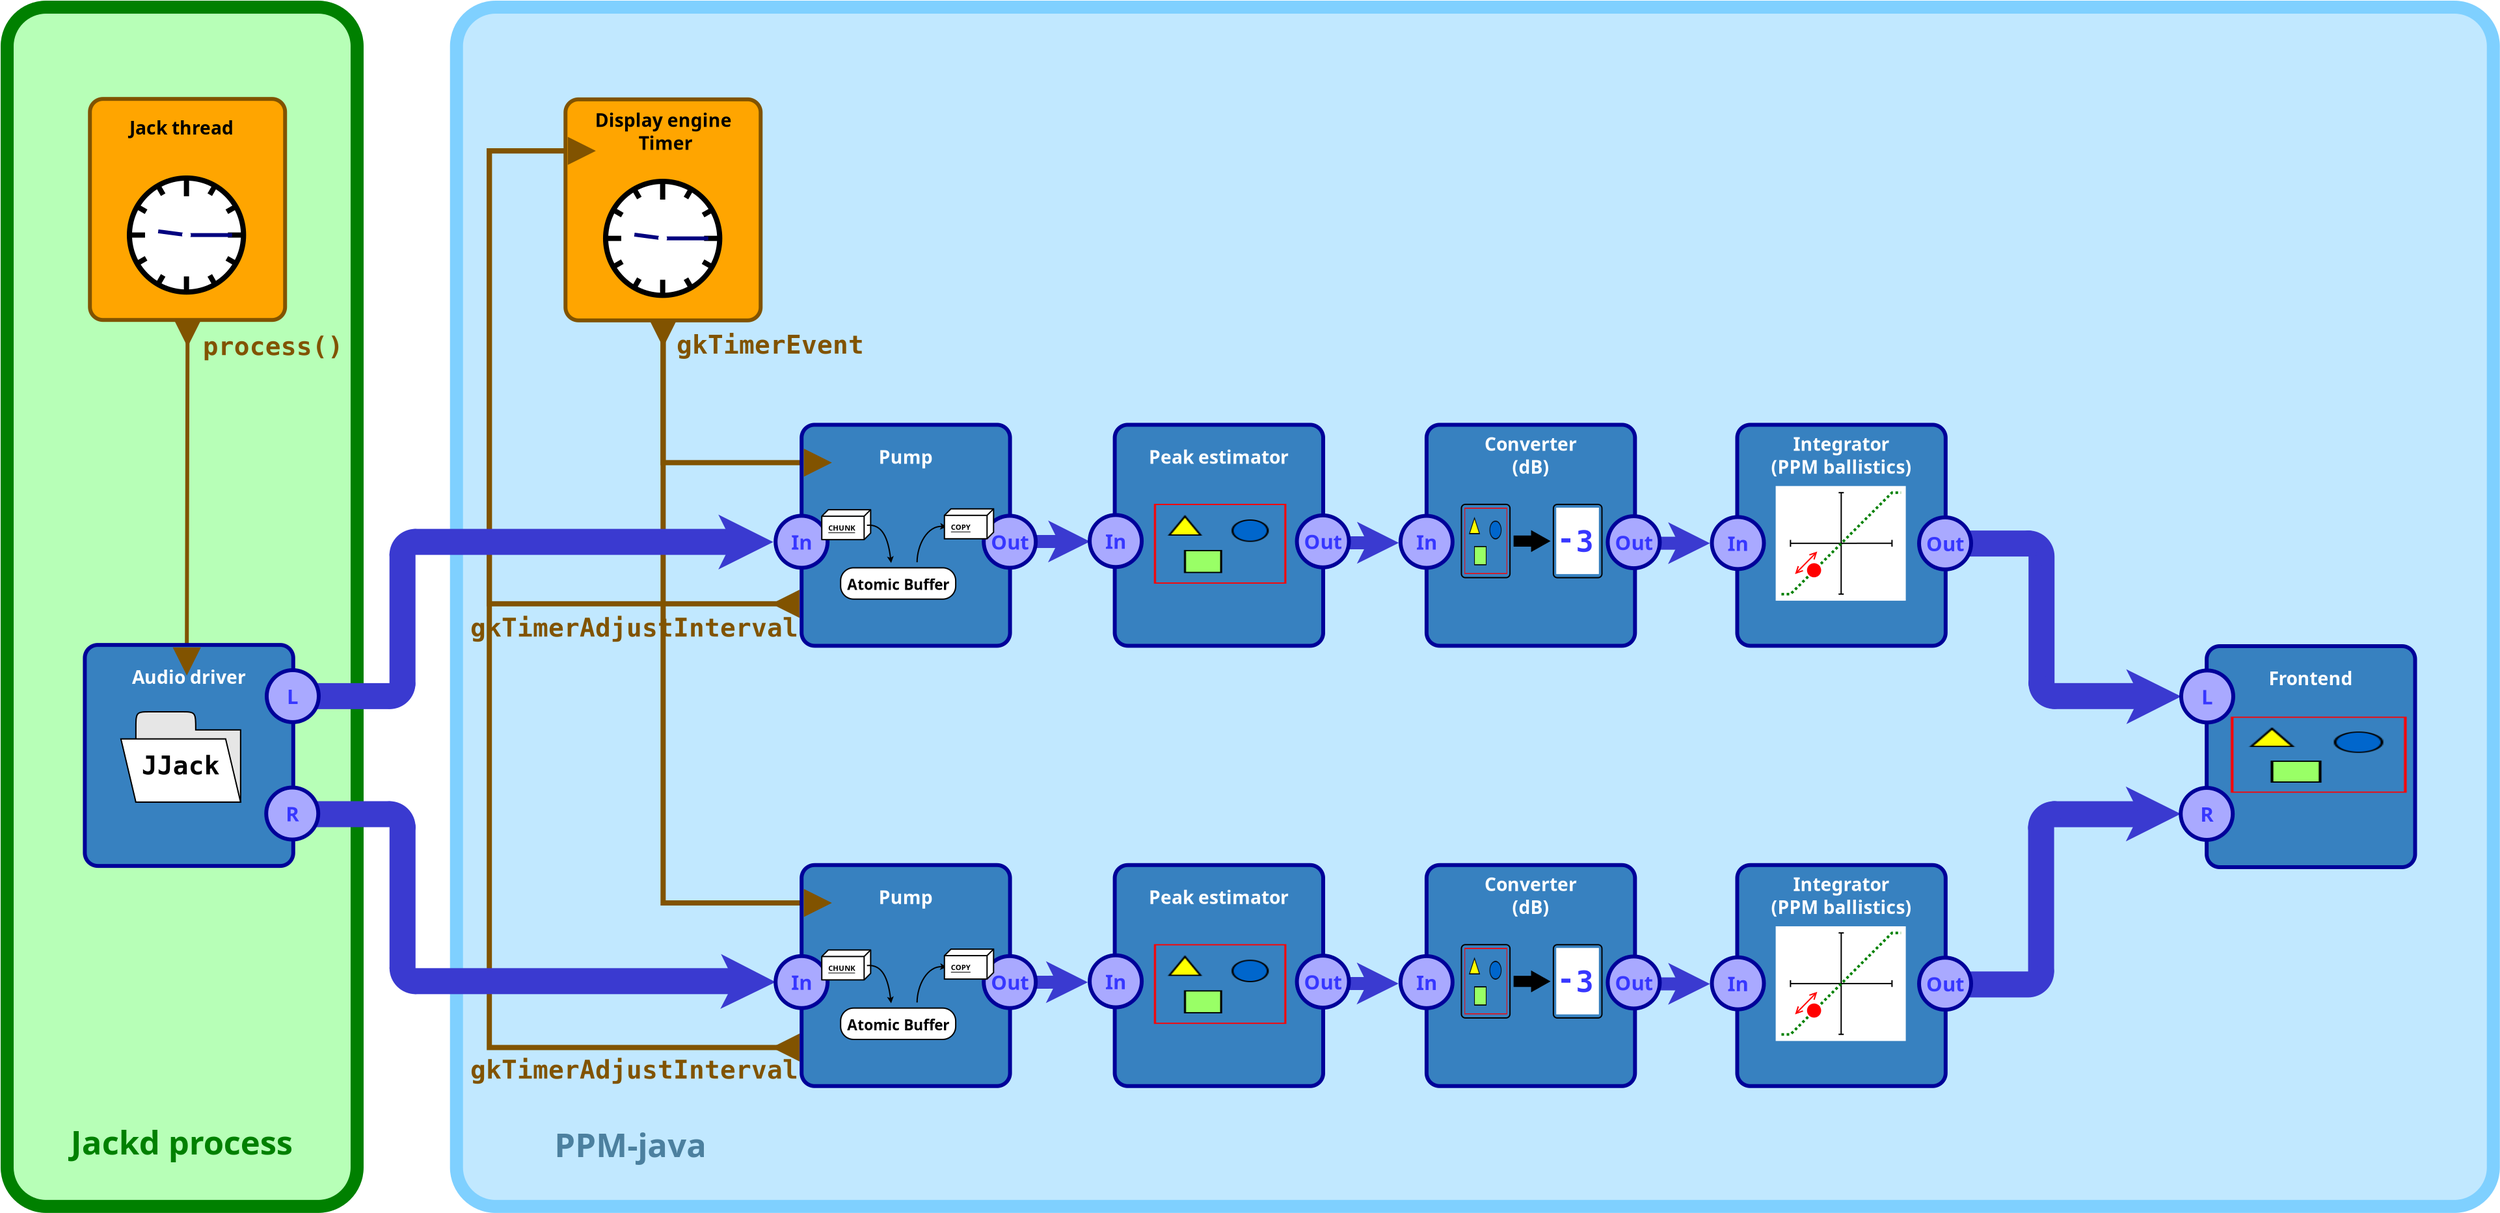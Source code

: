 <?xml version="1.0" encoding="UTF-8"?>
<dia:diagram xmlns:dia="http://www.lysator.liu.se/~alla/dia/">
  <dia:layer name="groupings" visible="true">
    <dia:object type="Standard - Box" version="0" id="O0">
      <dia:attribute name="obj_pos">
        <dia:point val="-44.524,-73.054"/>
      </dia:attribute>
      <dia:attribute name="obj_bb">
        <dia:rectangle val="-45.024,-73.554;112.528,19.691"/>
      </dia:attribute>
      <dia:attribute name="elem_corner">
        <dia:point val="-44.524,-73.054"/>
      </dia:attribute>
      <dia:attribute name="elem_width">
        <dia:real val="156.552"/>
      </dia:attribute>
      <dia:attribute name="elem_height">
        <dia:real val="92.244"/>
      </dia:attribute>
      <dia:attribute name="border_width">
        <dia:real val="1"/>
      </dia:attribute>
      <dia:attribute name="border_color">
        <dia:color val="#7fd0ff"/>
      </dia:attribute>
      <dia:attribute name="inner_color">
        <dia:color val="#c1e8ff"/>
      </dia:attribute>
      <dia:attribute name="show_background">
        <dia:boolean val="true"/>
      </dia:attribute>
      <dia:attribute name="corner_radius">
        <dia:real val="3"/>
      </dia:attribute>
    </dia:object>
    <dia:object type="Standard - Box" version="0" id="O1">
      <dia:attribute name="obj_pos">
        <dia:point val="-79.06,-73.055"/>
      </dia:attribute>
      <dia:attribute name="obj_bb">
        <dia:rectangle val="-79.56,-73.555;-51.662,19.689"/>
      </dia:attribute>
      <dia:attribute name="elem_corner">
        <dia:point val="-79.06,-73.055"/>
      </dia:attribute>
      <dia:attribute name="elem_width">
        <dia:real val="26.898"/>
      </dia:attribute>
      <dia:attribute name="elem_height">
        <dia:real val="92.244"/>
      </dia:attribute>
      <dia:attribute name="border_width">
        <dia:real val="1"/>
      </dia:attribute>
      <dia:attribute name="border_color">
        <dia:color val="#008000"/>
      </dia:attribute>
      <dia:attribute name="inner_color">
        <dia:color val="#b7ffb7"/>
      </dia:attribute>
      <dia:attribute name="show_background">
        <dia:boolean val="true"/>
      </dia:attribute>
      <dia:attribute name="corner_radius">
        <dia:real val="3"/>
      </dia:attribute>
    </dia:object>
    <dia:object type="Standard - Text" version="1" id="O2">
      <dia:attribute name="obj_pos">
        <dia:point val="-65.601,15.194"/>
      </dia:attribute>
      <dia:attribute name="obj_bb">
        <dia:rectangle val="-75.426,12.834;-55.776,15.794"/>
      </dia:attribute>
      <dia:attribute name="text">
        <dia:composite type="text">
          <dia:attribute name="string">
            <dia:string>#Jackd process#</dia:string>
          </dia:attribute>
          <dia:attribute name="font">
            <dia:font family="sans" style="80" name="Helvetica-Bold"/>
          </dia:attribute>
          <dia:attribute name="height">
            <dia:real val="3.175"/>
          </dia:attribute>
          <dia:attribute name="pos">
            <dia:point val="-65.601,15.194"/>
          </dia:attribute>
          <dia:attribute name="color">
            <dia:color val="#008000"/>
          </dia:attribute>
          <dia:attribute name="alignment">
            <dia:enum val="1"/>
          </dia:attribute>
        </dia:composite>
      </dia:attribute>
      <dia:attribute name="valign">
        <dia:enum val="3"/>
      </dia:attribute>
    </dia:object>
    <dia:object type="Standard - Text" version="1" id="O3">
      <dia:attribute name="obj_pos">
        <dia:point val="-31.147,15.397"/>
      </dia:attribute>
      <dia:attribute name="obj_bb">
        <dia:rectangle val="-37.778,13.037;-24.515,15.997"/>
      </dia:attribute>
      <dia:attribute name="text">
        <dia:composite type="text">
          <dia:attribute name="string">
            <dia:string>#PPM-java#</dia:string>
          </dia:attribute>
          <dia:attribute name="font">
            <dia:font family="sans" style="80" name="Helvetica-Bold"/>
          </dia:attribute>
          <dia:attribute name="height">
            <dia:real val="3.175"/>
          </dia:attribute>
          <dia:attribute name="pos">
            <dia:point val="-31.147,15.397"/>
          </dia:attribute>
          <dia:attribute name="color">
            <dia:color val="#4c809f"/>
          </dia:attribute>
          <dia:attribute name="alignment">
            <dia:enum val="1"/>
          </dia:attribute>
        </dia:composite>
      </dia:attribute>
      <dia:attribute name="valign">
        <dia:enum val="3"/>
      </dia:attribute>
    </dia:object>
  </dia:layer>
  <dia:layer name="objects" visible="true" active="true">
    <dia:object type="Standard - ZigZagLine" version="1" id="O4">
      <dia:attribute name="obj_pos">
        <dia:point val="70.653,-31.8"/>
      </dia:attribute>
      <dia:attribute name="obj_bb">
        <dia:rectangle val="69.653,-32.8;86.299,-19.066"/>
      </dia:attribute>
      <dia:attribute name="orth_points">
        <dia:point val="70.653,-31.8"/>
        <dia:point val="77.302,-31.8"/>
        <dia:point val="77.302,-20.066"/>
        <dia:point val="85.299,-20.066"/>
      </dia:attribute>
      <dia:attribute name="orth_orient">
        <dia:enum val="0"/>
        <dia:enum val="1"/>
        <dia:enum val="0"/>
      </dia:attribute>
      <dia:attribute name="autorouting">
        <dia:boolean val="false"/>
      </dia:attribute>
      <dia:attribute name="line_color">
        <dia:color val="#3a3ad0"/>
      </dia:attribute>
      <dia:attribute name="line_width">
        <dia:real val="2"/>
      </dia:attribute>
      <dia:attribute name="corner_radius">
        <dia:real val="1"/>
      </dia:attribute>
    </dia:object>
    <dia:object type="Standard - ZigZagLine" version="1" id="O5">
      <dia:attribute name="obj_pos">
        <dia:point val="70.621,2.116"/>
      </dia:attribute>
      <dia:attribute name="obj_bb">
        <dia:rectangle val="69.621,-11.979;86.107,3.116"/>
      </dia:attribute>
      <dia:attribute name="orth_points">
        <dia:point val="70.621,2.116"/>
        <dia:point val="77.27,2.116"/>
        <dia:point val="77.27,-10.979"/>
        <dia:point val="85.107,-10.979"/>
      </dia:attribute>
      <dia:attribute name="orth_orient">
        <dia:enum val="0"/>
        <dia:enum val="1"/>
        <dia:enum val="0"/>
      </dia:attribute>
      <dia:attribute name="autorouting">
        <dia:boolean val="false"/>
      </dia:attribute>
      <dia:attribute name="line_color">
        <dia:color val="#3a3ad0"/>
      </dia:attribute>
      <dia:attribute name="line_width">
        <dia:real val="2"/>
      </dia:attribute>
      <dia:attribute name="corner_radius">
        <dia:real val="1"/>
      </dia:attribute>
    </dia:object>
    <dia:group>
      <dia:object type="Standard - Line" version="0" id="O6">
        <dia:attribute name="obj_pos">
          <dia:point val="46.666,2.075"/>
        </dia:attribute>
        <dia:attribute name="obj_bb">
          <dia:rectangle val="46.165,1.57;50.089,2.575"/>
        </dia:attribute>
        <dia:attribute name="conn_endpoints">
          <dia:point val="46.666,2.075"/>
          <dia:point val="49.588,2.07"/>
        </dia:attribute>
        <dia:attribute name="numcp">
          <dia:int val="1"/>
        </dia:attribute>
        <dia:attribute name="line_color">
          <dia:color val="#3a3ad0"/>
        </dia:attribute>
        <dia:attribute name="line_width">
          <dia:real val="1"/>
        </dia:attribute>
        <dia:connections>
          <dia:connection handle="1" to="O7" connection="0"/>
        </dia:connections>
      </dia:object>
      <dia:object type="Standard - Line" version="0" id="O7">
        <dia:attribute name="obj_pos">
          <dia:point val="47.355,2.065"/>
        </dia:attribute>
        <dia:attribute name="obj_bb">
          <dia:rectangle val="47.305,0.456;51.933,3.68"/>
        </dia:attribute>
        <dia:attribute name="conn_endpoints">
          <dia:point val="47.355,2.065"/>
          <dia:point val="51.821,2.076"/>
        </dia:attribute>
        <dia:attribute name="numcp">
          <dia:int val="1"/>
        </dia:attribute>
        <dia:attribute name="line_color">
          <dia:color val="#3a3ad0"/>
        </dia:attribute>
        <dia:attribute name="line_width">
          <dia:real val="0.1"/>
        </dia:attribute>
        <dia:attribute name="end_arrow">
          <dia:enum val="22"/>
        </dia:attribute>
        <dia:attribute name="end_arrow_length">
          <dia:real val="3"/>
        </dia:attribute>
        <dia:attribute name="end_arrow_width">
          <dia:real val="3"/>
        </dia:attribute>
      </dia:object>
    </dia:group>
    <dia:object type="Standard - Line" version="0" id="O8">
      <dia:attribute name="obj_pos">
        <dia:point val="22.732,2.048"/>
      </dia:attribute>
      <dia:attribute name="obj_bb">
        <dia:rectangle val="22.231,1.543;26.155,2.549"/>
      </dia:attribute>
      <dia:attribute name="conn_endpoints">
        <dia:point val="22.732,2.048"/>
        <dia:point val="25.654,2.044"/>
      </dia:attribute>
      <dia:attribute name="numcp">
        <dia:int val="1"/>
      </dia:attribute>
      <dia:attribute name="line_color">
        <dia:color val="#3a3ad0"/>
      </dia:attribute>
      <dia:attribute name="line_width">
        <dia:real val="1"/>
      </dia:attribute>
      <dia:connections>
        <dia:connection handle="1" to="O9" connection="0"/>
      </dia:connections>
    </dia:object>
    <dia:object type="Standard - Line" version="0" id="O9">
      <dia:attribute name="obj_pos">
        <dia:point val="23.421,2.039"/>
      </dia:attribute>
      <dia:attribute name="obj_bb">
        <dia:rectangle val="23.371,0.43;27.999,3.654"/>
      </dia:attribute>
      <dia:attribute name="conn_endpoints">
        <dia:point val="23.421,2.039"/>
        <dia:point val="27.887,2.049"/>
      </dia:attribute>
      <dia:attribute name="numcp">
        <dia:int val="1"/>
      </dia:attribute>
      <dia:attribute name="line_color">
        <dia:color val="#3a3ad0"/>
      </dia:attribute>
      <dia:attribute name="line_width">
        <dia:real val="0.1"/>
      </dia:attribute>
      <dia:attribute name="end_arrow">
        <dia:enum val="22"/>
      </dia:attribute>
      <dia:attribute name="end_arrow_length">
        <dia:real val="3"/>
      </dia:attribute>
      <dia:attribute name="end_arrow_width">
        <dia:real val="3"/>
      </dia:attribute>
    </dia:object>
    <dia:group>
      <dia:object type="Standard - Line" version="0" id="O10">
        <dia:attribute name="obj_pos">
          <dia:point val="-1.155,1.947"/>
        </dia:attribute>
        <dia:attribute name="obj_bb">
          <dia:rectangle val="-1.656,1.442;2.268,2.448"/>
        </dia:attribute>
        <dia:attribute name="conn_endpoints">
          <dia:point val="-1.155,1.947"/>
          <dia:point val="1.767,1.942"/>
        </dia:attribute>
        <dia:attribute name="numcp">
          <dia:int val="1"/>
        </dia:attribute>
        <dia:attribute name="line_color">
          <dia:color val="#3a3ad0"/>
        </dia:attribute>
        <dia:attribute name="line_width">
          <dia:real val="1"/>
        </dia:attribute>
        <dia:connections>
          <dia:connection handle="1" to="O11" connection="0"/>
        </dia:connections>
      </dia:object>
      <dia:object type="Standard - Line" version="0" id="O11">
        <dia:attribute name="obj_pos">
          <dia:point val="-0.466,1.937"/>
        </dia:attribute>
        <dia:attribute name="obj_bb">
          <dia:rectangle val="-0.516,0.329;4.112,3.552"/>
        </dia:attribute>
        <dia:attribute name="conn_endpoints">
          <dia:point val="-0.466,1.937"/>
          <dia:point val="4.0,1.948"/>
        </dia:attribute>
        <dia:attribute name="numcp">
          <dia:int val="1"/>
        </dia:attribute>
        <dia:attribute name="line_color">
          <dia:color val="#3a3ad0"/>
        </dia:attribute>
        <dia:attribute name="line_width">
          <dia:real val="0.1"/>
        </dia:attribute>
        <dia:attribute name="end_arrow">
          <dia:enum val="22"/>
        </dia:attribute>
        <dia:attribute name="end_arrow_length">
          <dia:real val="3"/>
        </dia:attribute>
        <dia:attribute name="end_arrow_width">
          <dia:real val="3"/>
        </dia:attribute>
      </dia:object>
    </dia:group>
    <dia:group>
      <dia:object type="Standard - Line" version="0" id="O12">
        <dia:attribute name="obj_pos">
          <dia:point val="46.662,-31.82"/>
        </dia:attribute>
        <dia:attribute name="obj_bb">
          <dia:rectangle val="46.161,-32.325;50.085,-31.319"/>
        </dia:attribute>
        <dia:attribute name="conn_endpoints">
          <dia:point val="46.662,-31.82"/>
          <dia:point val="49.584,-31.824"/>
        </dia:attribute>
        <dia:attribute name="numcp">
          <dia:int val="1"/>
        </dia:attribute>
        <dia:attribute name="line_color">
          <dia:color val="#3a3ad0"/>
        </dia:attribute>
        <dia:attribute name="line_width">
          <dia:real val="1"/>
        </dia:attribute>
        <dia:connections>
          <dia:connection handle="1" to="O13" connection="0"/>
        </dia:connections>
      </dia:object>
      <dia:object type="Standard - Line" version="0" id="O13">
        <dia:attribute name="obj_pos">
          <dia:point val="47.351,-31.829"/>
        </dia:attribute>
        <dia:attribute name="obj_bb">
          <dia:rectangle val="47.301,-33.438;51.929,-30.214"/>
        </dia:attribute>
        <dia:attribute name="conn_endpoints">
          <dia:point val="47.351,-31.829"/>
          <dia:point val="51.817,-31.819"/>
        </dia:attribute>
        <dia:attribute name="numcp">
          <dia:int val="1"/>
        </dia:attribute>
        <dia:attribute name="line_color">
          <dia:color val="#3a3ad0"/>
        </dia:attribute>
        <dia:attribute name="line_width">
          <dia:real val="0.1"/>
        </dia:attribute>
        <dia:attribute name="end_arrow">
          <dia:enum val="22"/>
        </dia:attribute>
        <dia:attribute name="end_arrow_length">
          <dia:real val="3"/>
        </dia:attribute>
        <dia:attribute name="end_arrow_width">
          <dia:real val="3"/>
        </dia:attribute>
      </dia:object>
    </dia:group>
    <dia:object type="Standard - Line" version="0" id="O14">
      <dia:attribute name="obj_pos">
        <dia:point val="22.751,-31.852"/>
      </dia:attribute>
      <dia:attribute name="obj_bb">
        <dia:rectangle val="22.25,-32.357;26.174,-31.351"/>
      </dia:attribute>
      <dia:attribute name="conn_endpoints">
        <dia:point val="22.751,-31.852"/>
        <dia:point val="25.673,-31.856"/>
      </dia:attribute>
      <dia:attribute name="numcp">
        <dia:int val="1"/>
      </dia:attribute>
      <dia:attribute name="line_color">
        <dia:color val="#3a3ad0"/>
      </dia:attribute>
      <dia:attribute name="line_width">
        <dia:real val="1"/>
      </dia:attribute>
      <dia:connections>
        <dia:connection handle="1" to="O15" connection="0"/>
      </dia:connections>
    </dia:object>
    <dia:object type="Standard - Line" version="0" id="O15">
      <dia:attribute name="obj_pos">
        <dia:point val="23.44,-31.861"/>
      </dia:attribute>
      <dia:attribute name="obj_bb">
        <dia:rectangle val="23.39,-33.47;28.018,-30.246"/>
      </dia:attribute>
      <dia:attribute name="conn_endpoints">
        <dia:point val="23.44,-31.861"/>
        <dia:point val="27.906,-31.851"/>
      </dia:attribute>
      <dia:attribute name="numcp">
        <dia:int val="1"/>
      </dia:attribute>
      <dia:attribute name="line_color">
        <dia:color val="#3a3ad0"/>
      </dia:attribute>
      <dia:attribute name="line_width">
        <dia:real val="0.1"/>
      </dia:attribute>
      <dia:attribute name="end_arrow">
        <dia:enum val="22"/>
      </dia:attribute>
      <dia:attribute name="end_arrow_length">
        <dia:real val="3"/>
      </dia:attribute>
      <dia:attribute name="end_arrow_width">
        <dia:real val="3"/>
      </dia:attribute>
    </dia:object>
    <dia:group>
      <dia:object type="Standard - Line" version="0" id="O16">
        <dia:attribute name="obj_pos">
          <dia:point val="-0.989,-31.953"/>
        </dia:attribute>
        <dia:attribute name="obj_bb">
          <dia:rectangle val="-1.49,-32.458;2.434,-31.452"/>
        </dia:attribute>
        <dia:attribute name="conn_endpoints">
          <dia:point val="-0.989,-31.953"/>
          <dia:point val="1.933,-31.957"/>
        </dia:attribute>
        <dia:attribute name="numcp">
          <dia:int val="1"/>
        </dia:attribute>
        <dia:attribute name="line_color">
          <dia:color val="#3a3ad0"/>
        </dia:attribute>
        <dia:attribute name="line_width">
          <dia:real val="1"/>
        </dia:attribute>
        <dia:connections>
          <dia:connection handle="1" to="O17" connection="0"/>
        </dia:connections>
      </dia:object>
      <dia:object type="Standard - Line" version="0" id="O17">
        <dia:attribute name="obj_pos">
          <dia:point val="-0.3,-31.963"/>
        </dia:attribute>
        <dia:attribute name="obj_bb">
          <dia:rectangle val="-0.35,-33.571;4.278,-30.348"/>
        </dia:attribute>
        <dia:attribute name="conn_endpoints">
          <dia:point val="-0.3,-31.963"/>
          <dia:point val="4.166,-31.952"/>
        </dia:attribute>
        <dia:attribute name="numcp">
          <dia:int val="1"/>
        </dia:attribute>
        <dia:attribute name="line_color">
          <dia:color val="#3a3ad0"/>
        </dia:attribute>
        <dia:attribute name="line_width">
          <dia:real val="0.1"/>
        </dia:attribute>
        <dia:attribute name="end_arrow">
          <dia:enum val="22"/>
        </dia:attribute>
        <dia:attribute name="end_arrow_length">
          <dia:real val="3"/>
        </dia:attribute>
        <dia:attribute name="end_arrow_width">
          <dia:real val="3"/>
        </dia:attribute>
      </dia:object>
    </dia:group>
    <dia:object type="Standard - Line" version="0" id="O18">
      <dia:attribute name="obj_pos">
        <dia:point val="-24.177,-31.915"/>
      </dia:attribute>
      <dia:attribute name="obj_bb">
        <dia:rectangle val="-24.288,-34.026;-20.065,-29.803"/>
      </dia:attribute>
      <dia:attribute name="conn_endpoints">
        <dia:point val="-24.177,-31.915"/>
        <dia:point val="-20.177,-31.915"/>
      </dia:attribute>
      <dia:attribute name="numcp">
        <dia:int val="1"/>
      </dia:attribute>
      <dia:attribute name="line_color">
        <dia:color val="#3a3ad0"/>
      </dia:attribute>
      <dia:attribute name="line_width">
        <dia:real val="0.1"/>
      </dia:attribute>
      <dia:attribute name="end_arrow">
        <dia:enum val="22"/>
      </dia:attribute>
      <dia:attribute name="end_arrow_length">
        <dia:real val="4.0"/>
      </dia:attribute>
      <dia:attribute name="end_arrow_width">
        <dia:real val="4.0"/>
      </dia:attribute>
    </dia:object>
    <dia:group>
      <dia:object type="Standard - Box" version="0" id="O19">
        <dia:attribute name="obj_pos">
          <dia:point val="56.635,-36.459"/>
        </dia:attribute>
        <dia:attribute name="obj_bb">
          <dia:rectangle val="56.585,-36.509;67.161,-27.007"/>
        </dia:attribute>
        <dia:attribute name="elem_corner">
          <dia:point val="56.635,-36.459"/>
        </dia:attribute>
        <dia:attribute name="elem_width">
          <dia:real val="10.476"/>
        </dia:attribute>
        <dia:attribute name="elem_height">
          <dia:real val="9.402"/>
        </dia:attribute>
        <dia:attribute name="border_width">
          <dia:real val="0.1"/>
        </dia:attribute>
        <dia:attribute name="show_background">
          <dia:boolean val="false"/>
        </dia:attribute>
        <dia:attribute name="corner_radius">
          <dia:real val="0.3"/>
        </dia:attribute>
      </dia:object>
      <dia:object type="Standard - Box" version="0" id="O20">
        <dia:attribute name="obj_pos">
          <dia:point val="53.912,-40.933"/>
        </dia:attribute>
        <dia:attribute name="obj_bb">
          <dia:rectangle val="53.762,-41.083;70.082,-23.783"/>
        </dia:attribute>
        <dia:attribute name="elem_corner">
          <dia:point val="53.912,-40.933"/>
        </dia:attribute>
        <dia:attribute name="elem_width">
          <dia:real val="16.02"/>
        </dia:attribute>
        <dia:attribute name="elem_height">
          <dia:real val="17"/>
        </dia:attribute>
        <dia:attribute name="border_width">
          <dia:real val="0.3"/>
        </dia:attribute>
        <dia:attribute name="border_color">
          <dia:color val="#000099"/>
        </dia:attribute>
        <dia:attribute name="inner_color">
          <dia:color val="#3781c0"/>
        </dia:attribute>
        <dia:attribute name="show_background">
          <dia:boolean val="true"/>
        </dia:attribute>
        <dia:attribute name="corner_radius">
          <dia:real val="1"/>
        </dia:attribute>
      </dia:object>
      <dia:object type="Standard - Text" version="1" id="O21">
        <dia:attribute name="obj_pos">
          <dia:point val="61.912,-38.933"/>
        </dia:attribute>
        <dia:attribute name="obj_bb">
          <dia:rectangle val="55.74,-40.243;68.083,-36.834"/>
        </dia:attribute>
        <dia:attribute name="text">
          <dia:composite type="text">
            <dia:attribute name="string">
              <dia:string>#Integrator
(PPM ballistics)#</dia:string>
            </dia:attribute>
            <dia:attribute name="font">
              <dia:font family="sans" style="80" name="Helvetica-Bold"/>
            </dia:attribute>
            <dia:attribute name="height">
              <dia:real val="1.764"/>
            </dia:attribute>
            <dia:attribute name="pos">
              <dia:point val="61.912,-38.933"/>
            </dia:attribute>
            <dia:attribute name="color">
              <dia:color val="#ffffff"/>
            </dia:attribute>
            <dia:attribute name="alignment">
              <dia:enum val="1"/>
            </dia:attribute>
          </dia:composite>
        </dia:attribute>
        <dia:attribute name="valign">
          <dia:enum val="3"/>
        </dia:attribute>
      </dia:object>
      <dia:object type="Standard - Ellipse" version="0" id="O22">
        <dia:attribute name="obj_pos">
          <dia:point val="51.965,-33.836"/>
        </dia:attribute>
        <dia:attribute name="obj_bb">
          <dia:rectangle val="51.815,-33.986;56.115,-29.686"/>
        </dia:attribute>
        <dia:attribute name="elem_corner">
          <dia:point val="51.965,-33.836"/>
        </dia:attribute>
        <dia:attribute name="elem_width">
          <dia:real val="4"/>
        </dia:attribute>
        <dia:attribute name="elem_height">
          <dia:real val="4"/>
        </dia:attribute>
        <dia:attribute name="border_width">
          <dia:real val="0.3"/>
        </dia:attribute>
        <dia:attribute name="border_color">
          <dia:color val="#000099"/>
        </dia:attribute>
        <dia:attribute name="inner_color">
          <dia:color val="#a9a9ff"/>
        </dia:attribute>
      </dia:object>
      <dia:object type="Standard - Text" version="1" id="O23">
        <dia:attribute name="obj_pos">
          <dia:point val="53.965,-31.836"/>
        </dia:attribute>
        <dia:attribute name="obj_bb">
          <dia:rectangle val="53.124,-32.741;54.806,-30.931"/>
        </dia:attribute>
        <dia:attribute name="text">
          <dia:composite type="text">
            <dia:attribute name="string">
              <dia:string>#In#</dia:string>
            </dia:attribute>
            <dia:attribute name="font">
              <dia:font family="sans" style="80" name="Helvetica-Bold"/>
            </dia:attribute>
            <dia:attribute name="height">
              <dia:real val="1.94"/>
            </dia:attribute>
            <dia:attribute name="pos">
              <dia:point val="53.965,-31.298"/>
            </dia:attribute>
            <dia:attribute name="color">
              <dia:color val="#3737ff"/>
            </dia:attribute>
            <dia:attribute name="alignment">
              <dia:enum val="1"/>
            </dia:attribute>
          </dia:composite>
        </dia:attribute>
        <dia:attribute name="valign">
          <dia:enum val="2"/>
        </dia:attribute>
        <dia:connections>
          <dia:connection handle="0" to="O22" connection="8"/>
        </dia:connections>
      </dia:object>
      <dia:object type="Standard - Ellipse" version="0" id="O24">
        <dia:attribute name="obj_pos">
          <dia:point val="67.891,-33.809"/>
        </dia:attribute>
        <dia:attribute name="obj_bb">
          <dia:rectangle val="67.741,-33.959;72.041,-29.659"/>
        </dia:attribute>
        <dia:attribute name="elem_corner">
          <dia:point val="67.891,-33.809"/>
        </dia:attribute>
        <dia:attribute name="elem_width">
          <dia:real val="4"/>
        </dia:attribute>
        <dia:attribute name="elem_height">
          <dia:real val="4"/>
        </dia:attribute>
        <dia:attribute name="border_width">
          <dia:real val="0.3"/>
        </dia:attribute>
        <dia:attribute name="border_color">
          <dia:color val="#000099"/>
        </dia:attribute>
        <dia:attribute name="inner_color">
          <dia:color val="#a9a9ff"/>
        </dia:attribute>
      </dia:object>
      <dia:object type="Standard - Text" version="1" id="O25">
        <dia:attribute name="obj_pos">
          <dia:point val="69.891,-31.809"/>
        </dia:attribute>
        <dia:attribute name="obj_bb">
          <dia:rectangle val="68.307,-32.714;71.474,-30.904"/>
        </dia:attribute>
        <dia:attribute name="text">
          <dia:composite type="text">
            <dia:attribute name="string">
              <dia:string>#Out#</dia:string>
            </dia:attribute>
            <dia:attribute name="font">
              <dia:font family="sans" style="80" name="Helvetica-Bold"/>
            </dia:attribute>
            <dia:attribute name="height">
              <dia:real val="1.94"/>
            </dia:attribute>
            <dia:attribute name="pos">
              <dia:point val="69.891,-31.271"/>
            </dia:attribute>
            <dia:attribute name="color">
              <dia:color val="#3737ff"/>
            </dia:attribute>
            <dia:attribute name="alignment">
              <dia:enum val="1"/>
            </dia:attribute>
          </dia:composite>
        </dia:attribute>
        <dia:attribute name="valign">
          <dia:enum val="2"/>
        </dia:attribute>
        <dia:connections>
          <dia:connection handle="0" to="O24" connection="8"/>
        </dia:connections>
      </dia:object>
      <dia:object type="Standard - Box" version="0" id="O26">
        <dia:attribute name="obj_pos">
          <dia:point val="56.92,-36.172"/>
        </dia:attribute>
        <dia:attribute name="obj_bb">
          <dia:rectangle val="56.87,-36.222;66.868,-27.401"/>
        </dia:attribute>
        <dia:attribute name="elem_corner">
          <dia:point val="56.92,-36.172"/>
        </dia:attribute>
        <dia:attribute name="elem_width">
          <dia:real val="9.898"/>
        </dia:attribute>
        <dia:attribute name="elem_height">
          <dia:real val="8.721"/>
        </dia:attribute>
        <dia:attribute name="border_width">
          <dia:real val="0.1"/>
        </dia:attribute>
        <dia:attribute name="border_color">
          <dia:color val="#ffffff"/>
        </dia:attribute>
        <dia:attribute name="show_background">
          <dia:boolean val="true"/>
        </dia:attribute>
      </dia:object>
      <dia:object type="Standard - Line" version="0" id="O27">
        <dia:attribute name="obj_pos">
          <dia:point val="61.907,-35.713"/>
        </dia:attribute>
        <dia:attribute name="obj_bb">
          <dia:rectangle val="61.851,-35.763;61.957,-27.86"/>
        </dia:attribute>
        <dia:attribute name="conn_endpoints">
          <dia:point val="61.907,-35.713"/>
          <dia:point val="61.901,-27.91"/>
        </dia:attribute>
        <dia:attribute name="numcp">
          <dia:int val="1"/>
        </dia:attribute>
        <dia:connections>
          <dia:connection handle="0" to="O28" connection="0"/>
          <dia:connection handle="1" to="O29" connection="0"/>
        </dia:connections>
      </dia:object>
      <dia:object type="Standard - Line" version="0" id="O28">
        <dia:attribute name="obj_pos">
          <dia:point val="61.707,-35.713"/>
        </dia:attribute>
        <dia:attribute name="obj_bb">
          <dia:rectangle val="61.657,-35.763;62.157,-35.663"/>
        </dia:attribute>
        <dia:attribute name="conn_endpoints">
          <dia:point val="61.707,-35.713"/>
          <dia:point val="62.107,-35.713"/>
        </dia:attribute>
        <dia:attribute name="numcp">
          <dia:int val="1"/>
        </dia:attribute>
      </dia:object>
      <dia:object type="Standard - Line" version="0" id="O29">
        <dia:attribute name="obj_pos">
          <dia:point val="61.701,-27.91"/>
        </dia:attribute>
        <dia:attribute name="obj_bb">
          <dia:rectangle val="61.651,-27.96;62.151,-27.86"/>
        </dia:attribute>
        <dia:attribute name="conn_endpoints">
          <dia:point val="61.701,-27.91"/>
          <dia:point val="62.101,-27.91"/>
        </dia:attribute>
        <dia:attribute name="numcp">
          <dia:int val="1"/>
        </dia:attribute>
      </dia:object>
      <dia:object type="Standard - Line" version="0" id="O30">
        <dia:attribute name="obj_pos">
          <dia:point val="58.007,-32.079"/>
        </dia:attribute>
        <dia:attribute name="obj_bb">
          <dia:rectangle val="57.957,-32.129;58.057,-31.499"/>
        </dia:attribute>
        <dia:attribute name="conn_endpoints">
          <dia:point val="58.007,-32.079"/>
          <dia:point val="58.007,-31.549"/>
        </dia:attribute>
        <dia:attribute name="numcp">
          <dia:int val="1"/>
        </dia:attribute>
      </dia:object>
      <dia:object type="Standard - Line" version="0" id="O31">
        <dia:attribute name="obj_pos">
          <dia:point val="58.007,-31.814"/>
        </dia:attribute>
        <dia:attribute name="obj_bb">
          <dia:rectangle val="57.957,-31.868;65.859,-31.764"/>
        </dia:attribute>
        <dia:attribute name="conn_endpoints">
          <dia:point val="58.007,-31.814"/>
          <dia:point val="65.809,-31.818"/>
        </dia:attribute>
        <dia:attribute name="numcp">
          <dia:int val="1"/>
        </dia:attribute>
        <dia:connections>
          <dia:connection handle="0" to="O30" connection="0"/>
          <dia:connection handle="1" to="O32" connection="0"/>
        </dia:connections>
      </dia:object>
      <dia:object type="Standard - Line" version="0" id="O32">
        <dia:attribute name="obj_pos">
          <dia:point val="65.809,-32.079"/>
        </dia:attribute>
        <dia:attribute name="obj_bb">
          <dia:rectangle val="65.759,-32.129;65.859,-31.508"/>
        </dia:attribute>
        <dia:attribute name="conn_endpoints">
          <dia:point val="65.809,-32.079"/>
          <dia:point val="65.809,-31.558"/>
        </dia:attribute>
        <dia:attribute name="numcp">
          <dia:int val="1"/>
        </dia:attribute>
      </dia:object>
      <dia:object type="Standard - PolyLine" version="0" id="O33">
        <dia:attribute name="obj_pos">
          <dia:point val="57.312,-27.903"/>
        </dia:attribute>
        <dia:attribute name="obj_bb">
          <dia:rectangle val="57.212,-35.812;66.6,-27.802"/>
        </dia:attribute>
        <dia:attribute name="poly_points">
          <dia:point val="57.312,-27.903"/>
          <dia:point val="58.007,-27.905"/>
          <dia:point val="65.81,-35.712"/>
          <dia:point val="66.5,-35.711"/>
        </dia:attribute>
        <dia:attribute name="line_color">
          <dia:color val="#008000"/>
        </dia:attribute>
        <dia:attribute name="line_width">
          <dia:real val="0.2"/>
        </dia:attribute>
        <dia:attribute name="line_style">
          <dia:enum val="4"/>
        </dia:attribute>
        <dia:attribute name="dashlength">
          <dia:real val="2"/>
        </dia:attribute>
      </dia:object>
      <dia:object type="Standard - Ellipse" version="0" id="O34">
        <dia:attribute name="obj_pos">
          <dia:point val="59.375,-30.187"/>
        </dia:attribute>
        <dia:attribute name="obj_bb">
          <dia:rectangle val="59.275,-30.287;60.363,-29.199"/>
        </dia:attribute>
        <dia:attribute name="elem_corner">
          <dia:point val="59.375,-30.187"/>
        </dia:attribute>
        <dia:attribute name="elem_width">
          <dia:real val="0.888"/>
        </dia:attribute>
        <dia:attribute name="elem_height">
          <dia:real val="0.888"/>
        </dia:attribute>
        <dia:attribute name="border_width">
          <dia:real val="0.2"/>
        </dia:attribute>
        <dia:attribute name="border_color">
          <dia:color val="#ff0000"/>
        </dia:attribute>
        <dia:attribute name="inner_color">
          <dia:color val="#ff0000"/>
        </dia:attribute>
        <dia:attribute name="aspect">
          <dia:enum val="2"/>
        </dia:attribute>
      </dia:object>
      <dia:object type="Standard - Line" version="0" id="O35">
        <dia:attribute name="obj_pos">
          <dia:point val="58.358,-29.449"/>
        </dia:attribute>
        <dia:attribute name="obj_bb">
          <dia:rectangle val="58.287,-31.254;60.134,-29.378"/>
        </dia:attribute>
        <dia:attribute name="conn_endpoints">
          <dia:point val="58.358,-29.449"/>
          <dia:point val="60.064,-31.183"/>
        </dia:attribute>
        <dia:attribute name="numcp">
          <dia:int val="1"/>
        </dia:attribute>
        <dia:attribute name="line_color">
          <dia:color val="#ff0000"/>
        </dia:attribute>
        <dia:attribute name="start_arrow">
          <dia:enum val="1"/>
        </dia:attribute>
        <dia:attribute name="start_arrow_length">
          <dia:real val="0.5"/>
        </dia:attribute>
        <dia:attribute name="start_arrow_width">
          <dia:real val="0.5"/>
        </dia:attribute>
        <dia:attribute name="end_arrow">
          <dia:enum val="1"/>
        </dia:attribute>
        <dia:attribute name="end_arrow_length">
          <dia:real val="0.5"/>
        </dia:attribute>
        <dia:attribute name="end_arrow_width">
          <dia:real val="0.5"/>
        </dia:attribute>
      </dia:object>
    </dia:group>
    <dia:group>
      <dia:object type="Standard - Box" version="0" id="O36">
        <dia:attribute name="obj_pos">
          <dia:point val="56.635,-2.593"/>
        </dia:attribute>
        <dia:attribute name="obj_bb">
          <dia:rectangle val="56.585,-2.643;67.161,6.858"/>
        </dia:attribute>
        <dia:attribute name="elem_corner">
          <dia:point val="56.635,-2.593"/>
        </dia:attribute>
        <dia:attribute name="elem_width">
          <dia:real val="10.476"/>
        </dia:attribute>
        <dia:attribute name="elem_height">
          <dia:real val="9.402"/>
        </dia:attribute>
        <dia:attribute name="border_width">
          <dia:real val="0.1"/>
        </dia:attribute>
        <dia:attribute name="show_background">
          <dia:boolean val="false"/>
        </dia:attribute>
        <dia:attribute name="corner_radius">
          <dia:real val="0.3"/>
        </dia:attribute>
      </dia:object>
      <dia:object type="Standard - Box" version="0" id="O37">
        <dia:attribute name="obj_pos">
          <dia:point val="53.912,-7.067"/>
        </dia:attribute>
        <dia:attribute name="obj_bb">
          <dia:rectangle val="53.762,-7.217;70.082,10.083"/>
        </dia:attribute>
        <dia:attribute name="elem_corner">
          <dia:point val="53.912,-7.067"/>
        </dia:attribute>
        <dia:attribute name="elem_width">
          <dia:real val="16.02"/>
        </dia:attribute>
        <dia:attribute name="elem_height">
          <dia:real val="17"/>
        </dia:attribute>
        <dia:attribute name="border_width">
          <dia:real val="0.3"/>
        </dia:attribute>
        <dia:attribute name="border_color">
          <dia:color val="#000099"/>
        </dia:attribute>
        <dia:attribute name="inner_color">
          <dia:color val="#3781c0"/>
        </dia:attribute>
        <dia:attribute name="show_background">
          <dia:boolean val="true"/>
        </dia:attribute>
        <dia:attribute name="corner_radius">
          <dia:real val="1"/>
        </dia:attribute>
      </dia:object>
      <dia:object type="Standard - Text" version="1" id="O38">
        <dia:attribute name="obj_pos">
          <dia:point val="61.912,-5.067"/>
        </dia:attribute>
        <dia:attribute name="obj_bb">
          <dia:rectangle val="55.74,-6.377;68.083,-2.968"/>
        </dia:attribute>
        <dia:attribute name="text">
          <dia:composite type="text">
            <dia:attribute name="string">
              <dia:string>#Integrator
(PPM ballistics)#</dia:string>
            </dia:attribute>
            <dia:attribute name="font">
              <dia:font family="sans" style="80" name="Helvetica-Bold"/>
            </dia:attribute>
            <dia:attribute name="height">
              <dia:real val="1.764"/>
            </dia:attribute>
            <dia:attribute name="pos">
              <dia:point val="61.912,-5.067"/>
            </dia:attribute>
            <dia:attribute name="color">
              <dia:color val="#ffffff"/>
            </dia:attribute>
            <dia:attribute name="alignment">
              <dia:enum val="1"/>
            </dia:attribute>
          </dia:composite>
        </dia:attribute>
        <dia:attribute name="valign">
          <dia:enum val="3"/>
        </dia:attribute>
      </dia:object>
      <dia:object type="Standard - Ellipse" version="0" id="O39">
        <dia:attribute name="obj_pos">
          <dia:point val="51.965,0.03"/>
        </dia:attribute>
        <dia:attribute name="obj_bb">
          <dia:rectangle val="51.815,-0.12;56.115,4.18"/>
        </dia:attribute>
        <dia:attribute name="elem_corner">
          <dia:point val="51.965,0.03"/>
        </dia:attribute>
        <dia:attribute name="elem_width">
          <dia:real val="4"/>
        </dia:attribute>
        <dia:attribute name="elem_height">
          <dia:real val="4"/>
        </dia:attribute>
        <dia:attribute name="border_width">
          <dia:real val="0.3"/>
        </dia:attribute>
        <dia:attribute name="border_color">
          <dia:color val="#000099"/>
        </dia:attribute>
        <dia:attribute name="inner_color">
          <dia:color val="#a9a9ff"/>
        </dia:attribute>
      </dia:object>
      <dia:object type="Standard - Text" version="1" id="O40">
        <dia:attribute name="obj_pos">
          <dia:point val="53.965,2.03"/>
        </dia:attribute>
        <dia:attribute name="obj_bb">
          <dia:rectangle val="53.124,1.125;54.806,2.935"/>
        </dia:attribute>
        <dia:attribute name="text">
          <dia:composite type="text">
            <dia:attribute name="string">
              <dia:string>#In#</dia:string>
            </dia:attribute>
            <dia:attribute name="font">
              <dia:font family="sans" style="80" name="Helvetica-Bold"/>
            </dia:attribute>
            <dia:attribute name="height">
              <dia:real val="1.94"/>
            </dia:attribute>
            <dia:attribute name="pos">
              <dia:point val="53.965,2.567"/>
            </dia:attribute>
            <dia:attribute name="color">
              <dia:color val="#3737ff"/>
            </dia:attribute>
            <dia:attribute name="alignment">
              <dia:enum val="1"/>
            </dia:attribute>
          </dia:composite>
        </dia:attribute>
        <dia:attribute name="valign">
          <dia:enum val="2"/>
        </dia:attribute>
        <dia:connections>
          <dia:connection handle="0" to="O39" connection="8"/>
        </dia:connections>
      </dia:object>
      <dia:object type="Standard - Ellipse" version="0" id="O41">
        <dia:attribute name="obj_pos">
          <dia:point val="67.891,0.057"/>
        </dia:attribute>
        <dia:attribute name="obj_bb">
          <dia:rectangle val="67.741,-0.093;72.041,4.207"/>
        </dia:attribute>
        <dia:attribute name="elem_corner">
          <dia:point val="67.891,0.057"/>
        </dia:attribute>
        <dia:attribute name="elem_width">
          <dia:real val="4"/>
        </dia:attribute>
        <dia:attribute name="elem_height">
          <dia:real val="4"/>
        </dia:attribute>
        <dia:attribute name="border_width">
          <dia:real val="0.3"/>
        </dia:attribute>
        <dia:attribute name="border_color">
          <dia:color val="#000099"/>
        </dia:attribute>
        <dia:attribute name="inner_color">
          <dia:color val="#a9a9ff"/>
        </dia:attribute>
      </dia:object>
      <dia:object type="Standard - Text" version="1" id="O42">
        <dia:attribute name="obj_pos">
          <dia:point val="69.891,2.057"/>
        </dia:attribute>
        <dia:attribute name="obj_bb">
          <dia:rectangle val="68.307,1.152;71.474,2.962"/>
        </dia:attribute>
        <dia:attribute name="text">
          <dia:composite type="text">
            <dia:attribute name="string">
              <dia:string>#Out#</dia:string>
            </dia:attribute>
            <dia:attribute name="font">
              <dia:font family="sans" style="80" name="Helvetica-Bold"/>
            </dia:attribute>
            <dia:attribute name="height">
              <dia:real val="1.94"/>
            </dia:attribute>
            <dia:attribute name="pos">
              <dia:point val="69.891,2.594"/>
            </dia:attribute>
            <dia:attribute name="color">
              <dia:color val="#3737ff"/>
            </dia:attribute>
            <dia:attribute name="alignment">
              <dia:enum val="1"/>
            </dia:attribute>
          </dia:composite>
        </dia:attribute>
        <dia:attribute name="valign">
          <dia:enum val="2"/>
        </dia:attribute>
        <dia:connections>
          <dia:connection handle="0" to="O41" connection="8"/>
        </dia:connections>
      </dia:object>
      <dia:object type="Standard - Box" version="0" id="O43">
        <dia:attribute name="obj_pos">
          <dia:point val="56.92,-2.307"/>
        </dia:attribute>
        <dia:attribute name="obj_bb">
          <dia:rectangle val="56.87,-2.357;66.868,6.464"/>
        </dia:attribute>
        <dia:attribute name="elem_corner">
          <dia:point val="56.92,-2.307"/>
        </dia:attribute>
        <dia:attribute name="elem_width">
          <dia:real val="9.898"/>
        </dia:attribute>
        <dia:attribute name="elem_height">
          <dia:real val="8.721"/>
        </dia:attribute>
        <dia:attribute name="border_width">
          <dia:real val="0.1"/>
        </dia:attribute>
        <dia:attribute name="border_color">
          <dia:color val="#ffffff"/>
        </dia:attribute>
        <dia:attribute name="show_background">
          <dia:boolean val="true"/>
        </dia:attribute>
      </dia:object>
      <dia:object type="Standard - Line" version="0" id="O44">
        <dia:attribute name="obj_pos">
          <dia:point val="61.907,-1.847"/>
        </dia:attribute>
        <dia:attribute name="obj_bb">
          <dia:rectangle val="61.851,-1.897;61.957,6.005"/>
        </dia:attribute>
        <dia:attribute name="conn_endpoints">
          <dia:point val="61.907,-1.847"/>
          <dia:point val="61.901,5.955"/>
        </dia:attribute>
        <dia:attribute name="numcp">
          <dia:int val="1"/>
        </dia:attribute>
        <dia:connections>
          <dia:connection handle="0" to="O45" connection="0"/>
          <dia:connection handle="1" to="O46" connection="0"/>
        </dia:connections>
      </dia:object>
      <dia:object type="Standard - Line" version="0" id="O45">
        <dia:attribute name="obj_pos">
          <dia:point val="61.707,-1.847"/>
        </dia:attribute>
        <dia:attribute name="obj_bb">
          <dia:rectangle val="61.657,-1.897;62.157,-1.797"/>
        </dia:attribute>
        <dia:attribute name="conn_endpoints">
          <dia:point val="61.707,-1.847"/>
          <dia:point val="62.107,-1.847"/>
        </dia:attribute>
        <dia:attribute name="numcp">
          <dia:int val="1"/>
        </dia:attribute>
      </dia:object>
      <dia:object type="Standard - Line" version="0" id="O46">
        <dia:attribute name="obj_pos">
          <dia:point val="61.701,5.955"/>
        </dia:attribute>
        <dia:attribute name="obj_bb">
          <dia:rectangle val="61.651,5.905;62.151,6.005"/>
        </dia:attribute>
        <dia:attribute name="conn_endpoints">
          <dia:point val="61.701,5.955"/>
          <dia:point val="62.101,5.955"/>
        </dia:attribute>
        <dia:attribute name="numcp">
          <dia:int val="1"/>
        </dia:attribute>
      </dia:object>
      <dia:object type="Standard - Line" version="0" id="O47">
        <dia:attribute name="obj_pos">
          <dia:point val="58.007,1.786"/>
        </dia:attribute>
        <dia:attribute name="obj_bb">
          <dia:rectangle val="57.957,1.736;58.057,2.367"/>
        </dia:attribute>
        <dia:attribute name="conn_endpoints">
          <dia:point val="58.007,1.786"/>
          <dia:point val="58.007,2.317"/>
        </dia:attribute>
        <dia:attribute name="numcp">
          <dia:int val="1"/>
        </dia:attribute>
      </dia:object>
      <dia:object type="Standard - Line" version="0" id="O48">
        <dia:attribute name="obj_pos">
          <dia:point val="58.007,2.052"/>
        </dia:attribute>
        <dia:attribute name="obj_bb">
          <dia:rectangle val="57.957,1.997;65.859,2.102"/>
        </dia:attribute>
        <dia:attribute name="conn_endpoints">
          <dia:point val="58.007,2.052"/>
          <dia:point val="65.809,2.047"/>
        </dia:attribute>
        <dia:attribute name="numcp">
          <dia:int val="1"/>
        </dia:attribute>
        <dia:connections>
          <dia:connection handle="0" to="O47" connection="0"/>
          <dia:connection handle="1" to="O49" connection="0"/>
        </dia:connections>
      </dia:object>
      <dia:object type="Standard - Line" version="0" id="O49">
        <dia:attribute name="obj_pos">
          <dia:point val="65.809,1.787"/>
        </dia:attribute>
        <dia:attribute name="obj_bb">
          <dia:rectangle val="65.759,1.737;65.859,2.358"/>
        </dia:attribute>
        <dia:attribute name="conn_endpoints">
          <dia:point val="65.809,1.787"/>
          <dia:point val="65.809,2.308"/>
        </dia:attribute>
        <dia:attribute name="numcp">
          <dia:int val="1"/>
        </dia:attribute>
      </dia:object>
      <dia:object type="Standard - PolyLine" version="0" id="O50">
        <dia:attribute name="obj_pos">
          <dia:point val="57.312,5.963"/>
        </dia:attribute>
        <dia:attribute name="obj_bb">
          <dia:rectangle val="57.212,-1.947;66.6,6.064"/>
        </dia:attribute>
        <dia:attribute name="poly_points">
          <dia:point val="57.312,5.963"/>
          <dia:point val="58.007,5.96"/>
          <dia:point val="65.81,-1.846"/>
          <dia:point val="66.5,-1.846"/>
        </dia:attribute>
        <dia:attribute name="line_color">
          <dia:color val="#008000"/>
        </dia:attribute>
        <dia:attribute name="line_width">
          <dia:real val="0.2"/>
        </dia:attribute>
        <dia:attribute name="line_style">
          <dia:enum val="4"/>
        </dia:attribute>
        <dia:attribute name="dashlength">
          <dia:real val="2"/>
        </dia:attribute>
      </dia:object>
      <dia:object type="Standard - Ellipse" version="0" id="O51">
        <dia:attribute name="obj_pos">
          <dia:point val="59.375,3.679"/>
        </dia:attribute>
        <dia:attribute name="obj_bb">
          <dia:rectangle val="59.275,3.579;60.363,4.667"/>
        </dia:attribute>
        <dia:attribute name="elem_corner">
          <dia:point val="59.375,3.679"/>
        </dia:attribute>
        <dia:attribute name="elem_width">
          <dia:real val="0.888"/>
        </dia:attribute>
        <dia:attribute name="elem_height">
          <dia:real val="0.888"/>
        </dia:attribute>
        <dia:attribute name="border_width">
          <dia:real val="0.2"/>
        </dia:attribute>
        <dia:attribute name="border_color">
          <dia:color val="#ff0000"/>
        </dia:attribute>
        <dia:attribute name="inner_color">
          <dia:color val="#ff0000"/>
        </dia:attribute>
        <dia:attribute name="aspect">
          <dia:enum val="2"/>
        </dia:attribute>
      </dia:object>
      <dia:object type="Standard - Line" version="0" id="O52">
        <dia:attribute name="obj_pos">
          <dia:point val="58.358,4.417"/>
        </dia:attribute>
        <dia:attribute name="obj_bb">
          <dia:rectangle val="58.287,2.611;60.134,4.488"/>
        </dia:attribute>
        <dia:attribute name="conn_endpoints">
          <dia:point val="58.358,4.417"/>
          <dia:point val="60.064,2.682"/>
        </dia:attribute>
        <dia:attribute name="numcp">
          <dia:int val="1"/>
        </dia:attribute>
        <dia:attribute name="line_color">
          <dia:color val="#ff0000"/>
        </dia:attribute>
        <dia:attribute name="start_arrow">
          <dia:enum val="1"/>
        </dia:attribute>
        <dia:attribute name="start_arrow_length">
          <dia:real val="0.5"/>
        </dia:attribute>
        <dia:attribute name="start_arrow_width">
          <dia:real val="0.5"/>
        </dia:attribute>
        <dia:attribute name="end_arrow">
          <dia:enum val="1"/>
        </dia:attribute>
        <dia:attribute name="end_arrow_length">
          <dia:real val="0.5"/>
        </dia:attribute>
        <dia:attribute name="end_arrow_width">
          <dia:real val="0.5"/>
        </dia:attribute>
      </dia:object>
    </dia:group>
    <dia:object type="Standard - ZigZagLine" version="1" id="O53">
      <dia:attribute name="obj_pos">
        <dia:point val="-28.642,-49.0"/>
      </dia:attribute>
      <dia:attribute name="obj_bb">
        <dia:rectangle val="-28.841,-49.2;-17.579,-37.82"/>
      </dia:attribute>
      <dia:attribute name="orth_points">
        <dia:point val="-28.642,-49.0"/>
        <dia:point val="-28.642,-38.02"/>
        <dia:point val="-17.779,-38.02"/>
      </dia:attribute>
      <dia:attribute name="orth_orient">
        <dia:enum val="1"/>
        <dia:enum val="0"/>
      </dia:attribute>
      <dia:attribute name="autorouting">
        <dia:boolean val="false"/>
      </dia:attribute>
      <dia:attribute name="line_color">
        <dia:color val="#815300"/>
      </dia:attribute>
      <dia:attribute name="line_width">
        <dia:real val="0.4"/>
      </dia:attribute>
      <dia:connections>
        <dia:connection handle="0" to="O77" connection="4"/>
        <dia:connection handle="1" to="O171" connection="3"/>
      </dia:connections>
    </dia:object>
    <dia:object type="Standard - ZigZagLine" version="1" id="O54">
      <dia:attribute name="obj_pos">
        <dia:point val="-28.642,-49.0"/>
      </dia:attribute>
      <dia:attribute name="obj_bb">
        <dia:rectangle val="-28.841,-49.2;-17.579,-3.954"/>
      </dia:attribute>
      <dia:attribute name="orth_points">
        <dia:point val="-28.642,-49.0"/>
        <dia:point val="-28.642,-4.154"/>
        <dia:point val="-17.779,-4.154"/>
      </dia:attribute>
      <dia:attribute name="orth_orient">
        <dia:enum val="1"/>
        <dia:enum val="0"/>
      </dia:attribute>
      <dia:attribute name="autorouting">
        <dia:boolean val="false"/>
      </dia:attribute>
      <dia:attribute name="line_color">
        <dia:color val="#815300"/>
      </dia:attribute>
      <dia:attribute name="line_width">
        <dia:real val="0.4"/>
      </dia:attribute>
      <dia:connections>
        <dia:connection handle="0" to="O77" connection="4"/>
        <dia:connection handle="1" to="O172" connection="3"/>
      </dia:connections>
    </dia:object>
    <dia:object type="Standard - Text" version="1" id="O55">
      <dia:attribute name="obj_pos">
        <dia:point val="-27.604,-46.404"/>
      </dia:attribute>
      <dia:attribute name="obj_bb">
        <dia:rectangle val="-27.604,-48.239;-13.324,-45.937"/>
      </dia:attribute>
      <dia:attribute name="text">
        <dia:composite type="text">
          <dia:attribute name="string">
            <dia:string>#gkTimerEvent#</dia:string>
          </dia:attribute>
          <dia:attribute name="font">
            <dia:font family="monospace" style="80" name="Courier-Bold"/>
          </dia:attribute>
          <dia:attribute name="height">
            <dia:real val="2.469"/>
          </dia:attribute>
          <dia:attribute name="pos">
            <dia:point val="-27.604,-46.404"/>
          </dia:attribute>
          <dia:attribute name="color">
            <dia:color val="#815300"/>
          </dia:attribute>
          <dia:attribute name="alignment">
            <dia:enum val="0"/>
          </dia:attribute>
        </dia:composite>
      </dia:attribute>
      <dia:attribute name="valign">
        <dia:enum val="3"/>
      </dia:attribute>
    </dia:object>
    <dia:object type="Standard - Line" version="0" id="O56">
      <dia:attribute name="obj_pos">
        <dia:point val="-24.084,1.886"/>
      </dia:attribute>
      <dia:attribute name="obj_bb">
        <dia:rectangle val="-24.136,-0.226;-19.888,3.998"/>
      </dia:attribute>
      <dia:attribute name="conn_endpoints">
        <dia:point val="-24.084,1.886"/>
        <dia:point val="-20,1.933"/>
      </dia:attribute>
      <dia:attribute name="numcp">
        <dia:int val="1"/>
      </dia:attribute>
      <dia:attribute name="line_color">
        <dia:color val="#3a3ad0"/>
      </dia:attribute>
      <dia:attribute name="line_width">
        <dia:real val="0.1"/>
      </dia:attribute>
      <dia:attribute name="end_arrow">
        <dia:enum val="22"/>
      </dia:attribute>
      <dia:attribute name="end_arrow_length">
        <dia:real val="4.0"/>
      </dia:attribute>
      <dia:attribute name="end_arrow_width">
        <dia:real val="4.0"/>
      </dia:attribute>
      <dia:connections>
        <dia:connection handle="1" to="O151" connection="3"/>
      </dia:connections>
    </dia:object>
    <dia:object type="Standard - Line" version="0" id="O57">
      <dia:attribute name="obj_pos">
        <dia:point val="83.908,-20.021"/>
      </dia:attribute>
      <dia:attribute name="obj_bb">
        <dia:rectangle val="83.858,-22.132;88.148,-17.909"/>
      </dia:attribute>
      <dia:attribute name="conn_endpoints">
        <dia:point val="83.908,-20.021"/>
        <dia:point val="88.037,-20.035"/>
      </dia:attribute>
      <dia:attribute name="numcp">
        <dia:int val="1"/>
      </dia:attribute>
      <dia:attribute name="line_color">
        <dia:color val="#3a3ad0"/>
      </dia:attribute>
      <dia:attribute name="line_width">
        <dia:real val="0.1"/>
      </dia:attribute>
      <dia:attribute name="end_arrow">
        <dia:enum val="22"/>
      </dia:attribute>
      <dia:attribute name="end_arrow_length">
        <dia:real val="4.0"/>
      </dia:attribute>
      <dia:attribute name="end_arrow_width">
        <dia:real val="4.0"/>
      </dia:attribute>
      <dia:connections>
        <dia:connection handle="1" to="O86" connection="3"/>
      </dia:connections>
    </dia:object>
    <dia:object type="Standard - Line" version="0" id="O58">
      <dia:attribute name="obj_pos">
        <dia:point val="83.876,-10.998"/>
      </dia:attribute>
      <dia:attribute name="obj_bb">
        <dia:rectangle val="83.826,-13.11;88.112,-8.886"/>
      </dia:attribute>
      <dia:attribute name="conn_endpoints">
        <dia:point val="83.876,-10.998"/>
        <dia:point val="88,-11.005"/>
      </dia:attribute>
      <dia:attribute name="numcp">
        <dia:int val="1"/>
      </dia:attribute>
      <dia:attribute name="line_color">
        <dia:color val="#3a3ad0"/>
      </dia:attribute>
      <dia:attribute name="line_width">
        <dia:real val="0.1"/>
      </dia:attribute>
      <dia:attribute name="end_arrow">
        <dia:enum val="22"/>
      </dia:attribute>
      <dia:attribute name="end_arrow_length">
        <dia:real val="4.0"/>
      </dia:attribute>
      <dia:attribute name="end_arrow_width">
        <dia:real val="4.0"/>
      </dia:attribute>
      <dia:connections>
        <dia:connection handle="1" to="O84" connection="3"/>
      </dia:connections>
    </dia:object>
    <dia:object type="Standard - Ellipse" version="0" id="O59">
      <dia:attribute name="obj_pos">
        <dia:point val="77.584,-11.938"/>
      </dia:attribute>
      <dia:attribute name="obj_bb">
        <dia:rectangle val="77.534,-11.988;79.036,-10.485"/>
      </dia:attribute>
      <dia:attribute name="elem_corner">
        <dia:point val="77.584,-11.938"/>
      </dia:attribute>
      <dia:attribute name="elem_width">
        <dia:real val="1.403"/>
      </dia:attribute>
      <dia:attribute name="elem_height">
        <dia:real val="1.403"/>
      </dia:attribute>
      <dia:attribute name="border_width">
        <dia:real val="0.1"/>
      </dia:attribute>
      <dia:attribute name="border_color">
        <dia:color val="#3a3ad0"/>
      </dia:attribute>
      <dia:attribute name="inner_color">
        <dia:color val="#3a3ad0"/>
      </dia:attribute>
      <dia:attribute name="aspect">
        <dia:enum val="2"/>
      </dia:attribute>
    </dia:object>
    <dia:object type="Standard - Ellipse" version="0" id="O60">
      <dia:attribute name="obj_pos">
        <dia:point val="76.31,-10.644"/>
      </dia:attribute>
      <dia:attribute name="obj_bb">
        <dia:rectangle val="76.26,-10.694;77.763,-9.191"/>
      </dia:attribute>
      <dia:attribute name="elem_corner">
        <dia:point val="76.31,-10.644"/>
      </dia:attribute>
      <dia:attribute name="elem_width">
        <dia:real val="1.403"/>
      </dia:attribute>
      <dia:attribute name="elem_height">
        <dia:real val="1.403"/>
      </dia:attribute>
      <dia:attribute name="border_width">
        <dia:real val="0.1"/>
      </dia:attribute>
      <dia:attribute name="border_color">
        <dia:color val="#3a3ad0"/>
      </dia:attribute>
      <dia:attribute name="inner_color">
        <dia:color val="#3a3ad0"/>
      </dia:attribute>
      <dia:attribute name="aspect">
        <dia:enum val="2"/>
      </dia:attribute>
    </dia:object>
    <dia:object type="Standard - Ellipse" version="0" id="O61">
      <dia:attribute name="obj_pos">
        <dia:point val="76.814,0.392"/>
      </dia:attribute>
      <dia:attribute name="obj_bb">
        <dia:rectangle val="76.764,0.342;78.267,1.845"/>
      </dia:attribute>
      <dia:attribute name="elem_corner">
        <dia:point val="76.814,0.392"/>
      </dia:attribute>
      <dia:attribute name="elem_width">
        <dia:real val="1.403"/>
      </dia:attribute>
      <dia:attribute name="elem_height">
        <dia:real val="1.403"/>
      </dia:attribute>
      <dia:attribute name="border_width">
        <dia:real val="0.1"/>
      </dia:attribute>
      <dia:attribute name="border_color">
        <dia:color val="#3a3ad0"/>
      </dia:attribute>
      <dia:attribute name="inner_color">
        <dia:color val="#3a3ad0"/>
      </dia:attribute>
      <dia:attribute name="aspect">
        <dia:enum val="2"/>
      </dia:attribute>
    </dia:object>
    <dia:object type="Standard - Ellipse" version="0" id="O62">
      <dia:attribute name="obj_pos">
        <dia:point val="75.564,1.641"/>
      </dia:attribute>
      <dia:attribute name="obj_bb">
        <dia:rectangle val="75.513,1.591;77.016,3.094"/>
      </dia:attribute>
      <dia:attribute name="elem_corner">
        <dia:point val="75.564,1.641"/>
      </dia:attribute>
      <dia:attribute name="elem_width">
        <dia:real val="1.403"/>
      </dia:attribute>
      <dia:attribute name="elem_height">
        <dia:real val="1.403"/>
      </dia:attribute>
      <dia:attribute name="border_width">
        <dia:real val="0.1"/>
      </dia:attribute>
      <dia:attribute name="border_color">
        <dia:color val="#3a3ad0"/>
      </dia:attribute>
      <dia:attribute name="inner_color">
        <dia:color val="#3a3ad0"/>
      </dia:attribute>
      <dia:attribute name="aspect">
        <dia:enum val="2"/>
      </dia:attribute>
    </dia:object>
    <dia:object type="Standard - Ellipse" version="0" id="O63">
      <dia:attribute name="obj_pos">
        <dia:point val="75.601,-32.753"/>
      </dia:attribute>
      <dia:attribute name="obj_bb">
        <dia:rectangle val="75.551,-32.803;77.054,-31.3"/>
      </dia:attribute>
      <dia:attribute name="elem_corner">
        <dia:point val="75.601,-32.753"/>
      </dia:attribute>
      <dia:attribute name="elem_width">
        <dia:real val="1.403"/>
      </dia:attribute>
      <dia:attribute name="elem_height">
        <dia:real val="1.403"/>
      </dia:attribute>
      <dia:attribute name="border_width">
        <dia:real val="0.1"/>
      </dia:attribute>
      <dia:attribute name="border_color">
        <dia:color val="#3a3ad0"/>
      </dia:attribute>
      <dia:attribute name="inner_color">
        <dia:color val="#3a3ad0"/>
      </dia:attribute>
      <dia:attribute name="aspect">
        <dia:enum val="2"/>
      </dia:attribute>
    </dia:object>
    <dia:object type="Standard - Ellipse" version="0" id="O64">
      <dia:attribute name="obj_pos">
        <dia:point val="76.836,-31.52"/>
      </dia:attribute>
      <dia:attribute name="obj_bb">
        <dia:rectangle val="76.786,-31.57;78.289,-30.067"/>
      </dia:attribute>
      <dia:attribute name="elem_corner">
        <dia:point val="76.836,-31.52"/>
      </dia:attribute>
      <dia:attribute name="elem_width">
        <dia:real val="1.403"/>
      </dia:attribute>
      <dia:attribute name="elem_height">
        <dia:real val="1.403"/>
      </dia:attribute>
      <dia:attribute name="border_width">
        <dia:real val="0.1"/>
      </dia:attribute>
      <dia:attribute name="border_color">
        <dia:color val="#3a3ad0"/>
      </dia:attribute>
      <dia:attribute name="inner_color">
        <dia:color val="#3a3ad0"/>
      </dia:attribute>
      <dia:attribute name="aspect">
        <dia:enum val="2"/>
      </dia:attribute>
    </dia:object>
    <dia:object type="Standard - Ellipse" version="0" id="O65">
      <dia:attribute name="obj_pos">
        <dia:point val="76.343,-21.758"/>
      </dia:attribute>
      <dia:attribute name="obj_bb">
        <dia:rectangle val="76.293,-21.808;77.796,-20.305"/>
      </dia:attribute>
      <dia:attribute name="elem_corner">
        <dia:point val="76.343,-21.758"/>
      </dia:attribute>
      <dia:attribute name="elem_width">
        <dia:real val="1.403"/>
      </dia:attribute>
      <dia:attribute name="elem_height">
        <dia:real val="1.403"/>
      </dia:attribute>
      <dia:attribute name="border_width">
        <dia:real val="0.1"/>
      </dia:attribute>
      <dia:attribute name="border_color">
        <dia:color val="#3a3ad0"/>
      </dia:attribute>
      <dia:attribute name="inner_color">
        <dia:color val="#3a3ad0"/>
      </dia:attribute>
      <dia:attribute name="aspect">
        <dia:enum val="2"/>
      </dia:attribute>
    </dia:object>
    <dia:object type="Standard - Ellipse" version="0" id="O66">
      <dia:attribute name="obj_pos">
        <dia:point val="77.586,-20.523"/>
      </dia:attribute>
      <dia:attribute name="obj_bb">
        <dia:rectangle val="77.536,-20.573;79.039,-19.07"/>
      </dia:attribute>
      <dia:attribute name="elem_corner">
        <dia:point val="77.586,-20.523"/>
      </dia:attribute>
      <dia:attribute name="elem_width">
        <dia:real val="1.403"/>
      </dia:attribute>
      <dia:attribute name="elem_height">
        <dia:real val="1.403"/>
      </dia:attribute>
      <dia:attribute name="border_width">
        <dia:real val="0.1"/>
      </dia:attribute>
      <dia:attribute name="border_color">
        <dia:color val="#3a3ad0"/>
      </dia:attribute>
      <dia:attribute name="inner_color">
        <dia:color val="#3a3ad0"/>
      </dia:attribute>
      <dia:attribute name="aspect">
        <dia:enum val="2"/>
      </dia:attribute>
    </dia:object>
    <dia:object type="Standard - Ellipse" version="0" id="O67">
      <dia:attribute name="obj_pos">
        <dia:point val="-48.4,-32.872"/>
      </dia:attribute>
      <dia:attribute name="obj_bb">
        <dia:rectangle val="-48.45,-32.922;-46.947,-31.419"/>
      </dia:attribute>
      <dia:attribute name="elem_corner">
        <dia:point val="-48.4,-32.872"/>
      </dia:attribute>
      <dia:attribute name="elem_width">
        <dia:real val="1.403"/>
      </dia:attribute>
      <dia:attribute name="elem_height">
        <dia:real val="1.403"/>
      </dia:attribute>
      <dia:attribute name="border_width">
        <dia:real val="0.1"/>
      </dia:attribute>
      <dia:attribute name="border_color">
        <dia:color val="#3a3ad0"/>
      </dia:attribute>
      <dia:attribute name="inner_color">
        <dia:color val="#3a3ad0"/>
      </dia:attribute>
      <dia:attribute name="aspect">
        <dia:enum val="2"/>
      </dia:attribute>
    </dia:object>
    <dia:object type="Standard - Ellipse" version="0" id="O68">
      <dia:attribute name="obj_pos">
        <dia:point val="-49.626,-31.641"/>
      </dia:attribute>
      <dia:attribute name="obj_bb">
        <dia:rectangle val="-49.676,-31.691;-48.173,-30.188"/>
      </dia:attribute>
      <dia:attribute name="elem_corner">
        <dia:point val="-49.626,-31.641"/>
      </dia:attribute>
      <dia:attribute name="elem_width">
        <dia:real val="1.403"/>
      </dia:attribute>
      <dia:attribute name="elem_height">
        <dia:real val="1.403"/>
      </dia:attribute>
      <dia:attribute name="border_width">
        <dia:real val="0.1"/>
      </dia:attribute>
      <dia:attribute name="border_color">
        <dia:color val="#3a3ad0"/>
      </dia:attribute>
      <dia:attribute name="inner_color">
        <dia:color val="#3a3ad0"/>
      </dia:attribute>
      <dia:attribute name="aspect">
        <dia:enum val="2"/>
      </dia:attribute>
    </dia:object>
    <dia:object type="Standard - Ellipse" version="0" id="O69">
      <dia:attribute name="obj_pos">
        <dia:point val="-49.136,-21.69"/>
      </dia:attribute>
      <dia:attribute name="obj_bb">
        <dia:rectangle val="-49.186,-21.74;-47.684,-20.238"/>
      </dia:attribute>
      <dia:attribute name="elem_corner">
        <dia:point val="-49.136,-21.69"/>
      </dia:attribute>
      <dia:attribute name="elem_width">
        <dia:real val="1.403"/>
      </dia:attribute>
      <dia:attribute name="elem_height">
        <dia:real val="1.403"/>
      </dia:attribute>
      <dia:attribute name="border_width">
        <dia:real val="0.1"/>
      </dia:attribute>
      <dia:attribute name="border_color">
        <dia:color val="#3a3ad0"/>
      </dia:attribute>
      <dia:attribute name="inner_color">
        <dia:color val="#3a3ad0"/>
      </dia:attribute>
      <dia:attribute name="aspect">
        <dia:enum val="2"/>
      </dia:attribute>
    </dia:object>
    <dia:object type="Standard - Ellipse" version="0" id="O70">
      <dia:attribute name="obj_pos">
        <dia:point val="-50.387,-20.537"/>
      </dia:attribute>
      <dia:attribute name="obj_bb">
        <dia:rectangle val="-50.437,-20.587;-48.934,-19.084"/>
      </dia:attribute>
      <dia:attribute name="elem_corner">
        <dia:point val="-50.387,-20.537"/>
      </dia:attribute>
      <dia:attribute name="elem_width">
        <dia:real val="1.403"/>
      </dia:attribute>
      <dia:attribute name="elem_height">
        <dia:real val="1.403"/>
      </dia:attribute>
      <dia:attribute name="border_width">
        <dia:real val="0.1"/>
      </dia:attribute>
      <dia:attribute name="border_color">
        <dia:color val="#3a3ad0"/>
      </dia:attribute>
      <dia:attribute name="inner_color">
        <dia:color val="#3a3ad0"/>
      </dia:attribute>
      <dia:attribute name="aspect">
        <dia:enum val="2"/>
      </dia:attribute>
    </dia:object>
    <dia:object type="Standard - Ellipse" version="0" id="O71">
      <dia:attribute name="obj_pos">
        <dia:point val="-50.378,-11.925"/>
      </dia:attribute>
      <dia:attribute name="obj_bb">
        <dia:rectangle val="-50.428,-11.975;-48.925,-10.472"/>
      </dia:attribute>
      <dia:attribute name="elem_corner">
        <dia:point val="-50.378,-11.925"/>
      </dia:attribute>
      <dia:attribute name="elem_width">
        <dia:real val="1.403"/>
      </dia:attribute>
      <dia:attribute name="elem_height">
        <dia:real val="1.403"/>
      </dia:attribute>
      <dia:attribute name="border_width">
        <dia:real val="0.1"/>
      </dia:attribute>
      <dia:attribute name="border_color">
        <dia:color val="#3a3ad0"/>
      </dia:attribute>
      <dia:attribute name="inner_color">
        <dia:color val="#3a3ad0"/>
      </dia:attribute>
      <dia:attribute name="aspect">
        <dia:enum val="2"/>
      </dia:attribute>
    </dia:object>
    <dia:object type="Standard - Ellipse" version="0" id="O72">
      <dia:attribute name="obj_pos">
        <dia:point val="-49.118,-10.687"/>
      </dia:attribute>
      <dia:attribute name="obj_bb">
        <dia:rectangle val="-49.168,-10.737;-47.665,-9.234"/>
      </dia:attribute>
      <dia:attribute name="elem_corner">
        <dia:point val="-49.118,-10.687"/>
      </dia:attribute>
      <dia:attribute name="elem_width">
        <dia:real val="1.403"/>
      </dia:attribute>
      <dia:attribute name="elem_height">
        <dia:real val="1.403"/>
      </dia:attribute>
      <dia:attribute name="border_width">
        <dia:real val="0.1"/>
      </dia:attribute>
      <dia:attribute name="border_color">
        <dia:color val="#3a3ad0"/>
      </dia:attribute>
      <dia:attribute name="inner_color">
        <dia:color val="#3a3ad0"/>
      </dia:attribute>
      <dia:attribute name="aspect">
        <dia:enum val="2"/>
      </dia:attribute>
    </dia:object>
    <dia:object type="Standard - Ellipse" version="0" id="O73">
      <dia:attribute name="obj_pos">
        <dia:point val="-49.62,0.157"/>
      </dia:attribute>
      <dia:attribute name="obj_bb">
        <dia:rectangle val="-49.67,0.107;-48.167,1.61"/>
      </dia:attribute>
      <dia:attribute name="elem_corner">
        <dia:point val="-49.62,0.157"/>
      </dia:attribute>
      <dia:attribute name="elem_width">
        <dia:real val="1.403"/>
      </dia:attribute>
      <dia:attribute name="elem_height">
        <dia:real val="1.403"/>
      </dia:attribute>
      <dia:attribute name="border_width">
        <dia:real val="0.1"/>
      </dia:attribute>
      <dia:attribute name="border_color">
        <dia:color val="#3a3ad0"/>
      </dia:attribute>
      <dia:attribute name="inner_color">
        <dia:color val="#3a3ad0"/>
      </dia:attribute>
      <dia:attribute name="aspect">
        <dia:enum val="2"/>
      </dia:attribute>
    </dia:object>
    <dia:object type="Standard - Ellipse" version="0" id="O74">
      <dia:attribute name="obj_pos">
        <dia:point val="-48.382,1.406"/>
      </dia:attribute>
      <dia:attribute name="obj_bb">
        <dia:rectangle val="-48.432,1.356;-46.93,2.859"/>
      </dia:attribute>
      <dia:attribute name="elem_corner">
        <dia:point val="-48.382,1.406"/>
      </dia:attribute>
      <dia:attribute name="elem_width">
        <dia:real val="1.403"/>
      </dia:attribute>
      <dia:attribute name="elem_height">
        <dia:real val="1.403"/>
      </dia:attribute>
      <dia:attribute name="border_width">
        <dia:real val="0.1"/>
      </dia:attribute>
      <dia:attribute name="border_color">
        <dia:color val="#3a3ad0"/>
      </dia:attribute>
      <dia:attribute name="inner_color">
        <dia:color val="#3a3ad0"/>
      </dia:attribute>
      <dia:attribute name="aspect">
        <dia:enum val="2"/>
      </dia:attribute>
    </dia:object>
    <dia:object type="Standard - Line" version="0" id="O75">
      <dia:attribute name="obj_pos">
        <dia:point val="-65.193,-49.032"/>
      </dia:attribute>
      <dia:attribute name="obj_bb">
        <dia:rectangle val="-65.401,-49.182;-65.043,-23.607"/>
      </dia:attribute>
      <dia:attribute name="conn_endpoints">
        <dia:point val="-65.193,-49.032"/>
        <dia:point val="-65.25,-23.758"/>
      </dia:attribute>
      <dia:attribute name="numcp">
        <dia:int val="1"/>
      </dia:attribute>
      <dia:attribute name="line_color">
        <dia:color val="#815300"/>
      </dia:attribute>
      <dia:attribute name="line_width">
        <dia:real val="0.3"/>
      </dia:attribute>
      <dia:connections>
        <dia:connection handle="0" to="O80" connection="4"/>
        <dia:connection handle="1" to="O170" connection="4"/>
      </dia:connections>
    </dia:object>
    <dia:object type="Standard - Text" version="1" id="O76">
      <dia:attribute name="obj_pos">
        <dia:point val="-64.02,-46.29"/>
      </dia:attribute>
      <dia:attribute name="obj_bb">
        <dia:rectangle val="-64.02,-48.125;-53.31,-45.822"/>
      </dia:attribute>
      <dia:attribute name="text">
        <dia:composite type="text">
          <dia:attribute name="string">
            <dia:string>#process()#</dia:string>
          </dia:attribute>
          <dia:attribute name="font">
            <dia:font family="monospace" style="80" name="Courier-Bold"/>
          </dia:attribute>
          <dia:attribute name="height">
            <dia:real val="2.469"/>
          </dia:attribute>
          <dia:attribute name="pos">
            <dia:point val="-64.02,-46.29"/>
          </dia:attribute>
          <dia:attribute name="color">
            <dia:color val="#815300"/>
          </dia:attribute>
          <dia:attribute name="alignment">
            <dia:enum val="0"/>
          </dia:attribute>
        </dia:composite>
      </dia:attribute>
      <dia:attribute name="valign">
        <dia:enum val="3"/>
      </dia:attribute>
    </dia:object>
    <dia:object type="Geometric - Isoceles Triangle" version="1" id="O77">
      <dia:attribute name="obj_pos">
        <dia:point val="-29.642,-49.0"/>
      </dia:attribute>
      <dia:attribute name="obj_bb">
        <dia:rectangle val="-29.722,-49.05;-27.561,-46.888"/>
      </dia:attribute>
      <dia:attribute name="meta">
        <dia:composite type="dict"/>
      </dia:attribute>
      <dia:attribute name="elem_corner">
        <dia:point val="-29.642,-49.0"/>
      </dia:attribute>
      <dia:attribute name="elem_width">
        <dia:real val="2"/>
      </dia:attribute>
      <dia:attribute name="elem_height">
        <dia:real val="2"/>
      </dia:attribute>
      <dia:attribute name="line_width">
        <dia:real val="0.1"/>
      </dia:attribute>
      <dia:attribute name="line_colour">
        <dia:color val="#815300"/>
      </dia:attribute>
      <dia:attribute name="fill_colour">
        <dia:color val="#815300"/>
      </dia:attribute>
      <dia:attribute name="show_background">
        <dia:boolean val="true"/>
      </dia:attribute>
      <dia:attribute name="line_style">
        <dia:enum val="0"/>
        <dia:real val="1"/>
      </dia:attribute>
      <dia:attribute name="flip_horizontal">
        <dia:boolean val="false"/>
      </dia:attribute>
      <dia:attribute name="flip_vertical">
        <dia:boolean val="true"/>
      </dia:attribute>
      <dia:attribute name="subscale">
        <dia:real val="1"/>
      </dia:attribute>
    </dia:object>
    <dia:group>
      <dia:object type="Standard - Box" version="0" id="O78">
        <dia:attribute name="obj_pos">
          <dia:point val="-72.698,-65.995"/>
        </dia:attribute>
        <dia:attribute name="obj_bb">
          <dia:rectangle val="-72.848,-66.144;-57.548,-48.844"/>
        </dia:attribute>
        <dia:attribute name="elem_corner">
          <dia:point val="-72.698,-65.995"/>
        </dia:attribute>
        <dia:attribute name="elem_width">
          <dia:real val="15"/>
        </dia:attribute>
        <dia:attribute name="elem_height">
          <dia:real val="17"/>
        </dia:attribute>
        <dia:attribute name="border_width">
          <dia:real val="0.3"/>
        </dia:attribute>
        <dia:attribute name="border_color">
          <dia:color val="#815300"/>
        </dia:attribute>
        <dia:attribute name="inner_color">
          <dia:color val="#ffa500"/>
        </dia:attribute>
        <dia:attribute name="show_background">
          <dia:boolean val="true"/>
        </dia:attribute>
        <dia:attribute name="corner_radius">
          <dia:real val="1"/>
        </dia:attribute>
      </dia:object>
      <dia:object type="Standard - Text" version="1" id="O79">
        <dia:attribute name="obj_pos">
          <dia:point val="-65.658,-63.254"/>
        </dia:attribute>
        <dia:attribute name="obj_bb">
          <dia:rectangle val="-70.178,-64.564;-61.138,-62.919"/>
        </dia:attribute>
        <dia:attribute name="text">
          <dia:composite type="text">
            <dia:attribute name="string">
              <dia:string>#Jack thread#</dia:string>
            </dia:attribute>
            <dia:attribute name="font">
              <dia:font family="sans" style="80" name="Helvetica-Bold"/>
            </dia:attribute>
            <dia:attribute name="height">
              <dia:real val="1.764"/>
            </dia:attribute>
            <dia:attribute name="pos">
              <dia:point val="-65.658,-63.254"/>
            </dia:attribute>
            <dia:attribute name="color">
              <dia:color val="#000000"/>
            </dia:attribute>
            <dia:attribute name="alignment">
              <dia:enum val="1"/>
            </dia:attribute>
          </dia:composite>
        </dia:attribute>
        <dia:attribute name="valign">
          <dia:enum val="3"/>
        </dia:attribute>
      </dia:object>
      <dia:object type="Geometric - Isoceles Triangle" version="1" id="O80">
        <dia:attribute name="obj_pos">
          <dia:point val="-66.193,-49.032"/>
        </dia:attribute>
        <dia:attribute name="obj_bb">
          <dia:rectangle val="-66.274,-49.082;-64.112,-46.92"/>
        </dia:attribute>
        <dia:attribute name="meta">
          <dia:composite type="dict"/>
        </dia:attribute>
        <dia:attribute name="elem_corner">
          <dia:point val="-66.193,-49.032"/>
        </dia:attribute>
        <dia:attribute name="elem_width">
          <dia:real val="2"/>
        </dia:attribute>
        <dia:attribute name="elem_height">
          <dia:real val="2"/>
        </dia:attribute>
        <dia:attribute name="line_width">
          <dia:real val="0.1"/>
        </dia:attribute>
        <dia:attribute name="line_colour">
          <dia:color val="#815300"/>
        </dia:attribute>
        <dia:attribute name="fill_colour">
          <dia:color val="#815300"/>
        </dia:attribute>
        <dia:attribute name="show_background">
          <dia:boolean val="true"/>
        </dia:attribute>
        <dia:attribute name="line_style">
          <dia:enum val="0"/>
          <dia:real val="1"/>
        </dia:attribute>
        <dia:attribute name="flip_horizontal">
          <dia:boolean val="false"/>
        </dia:attribute>
        <dia:attribute name="flip_vertical">
          <dia:boolean val="true"/>
        </dia:attribute>
        <dia:attribute name="subscale">
          <dia:real val="1"/>
        </dia:attribute>
      </dia:object>
      <dia:object type="Misc - Analog Clock" version="0" id="O81">
        <dia:attribute name="obj_pos">
          <dia:point val="-71.061,-59.91"/>
        </dia:attribute>
        <dia:attribute name="obj_bb">
          <dia:rectangle val="-71.261,-60.11;-59.294,-50.942"/>
        </dia:attribute>
        <dia:attribute name="meta">
          <dia:composite type="dict"/>
        </dia:attribute>
        <dia:attribute name="elem_corner">
          <dia:point val="-71.061,-59.91"/>
        </dia:attribute>
        <dia:attribute name="elem_width">
          <dia:real val="11.567"/>
        </dia:attribute>
        <dia:attribute name="elem_height">
          <dia:real val="8.768"/>
        </dia:attribute>
        <dia:attribute name="line_width">
          <dia:real val="0.4"/>
        </dia:attribute>
        <dia:attribute name="line_colour">
          <dia:color val="#000000"/>
        </dia:attribute>
        <dia:attribute name="fill_colour">
          <dia:color val="#ffffff"/>
        </dia:attribute>
        <dia:attribute name="show_background">
          <dia:boolean val="true"/>
        </dia:attribute>
        <dia:attribute name="arrow_colour">
          <dia:color val="#00007f"/>
        </dia:attribute>
        <dia:attribute name="arrow_line_width">
          <dia:real val="0.3"/>
        </dia:attribute>
        <dia:attribute name="sec_arrow_colour">
          <dia:color val="#ffffff"/>
        </dia:attribute>
        <dia:attribute name="sec_arrow_line_width">
          <dia:real val="0.033"/>
        </dia:attribute>
        <dia:attribute name="show_ticks">
          <dia:boolean val="true"/>
        </dia:attribute>
      </dia:object>
    </dia:group>
    <dia:group>
      <dia:object type="Standard - Box" version="0" id="O82">
        <dia:attribute name="obj_pos">
          <dia:point val="89.995,-23.905"/>
        </dia:attribute>
        <dia:attribute name="obj_bb">
          <dia:rectangle val="89.845,-24.055;106.165,-6.755"/>
        </dia:attribute>
        <dia:attribute name="elem_corner">
          <dia:point val="89.995,-23.905"/>
        </dia:attribute>
        <dia:attribute name="elem_width">
          <dia:real val="16.02"/>
        </dia:attribute>
        <dia:attribute name="elem_height">
          <dia:real val="17"/>
        </dia:attribute>
        <dia:attribute name="border_width">
          <dia:real val="0.3"/>
        </dia:attribute>
        <dia:attribute name="border_color">
          <dia:color val="#000099"/>
        </dia:attribute>
        <dia:attribute name="inner_color">
          <dia:color val="#3781c0"/>
        </dia:attribute>
        <dia:attribute name="show_background">
          <dia:boolean val="true"/>
        </dia:attribute>
        <dia:attribute name="corner_radius">
          <dia:real val="1"/>
        </dia:attribute>
      </dia:object>
      <dia:object type="Standard - Text" version="1" id="O83">
        <dia:attribute name="obj_pos">
          <dia:point val="97.995,-20.905"/>
        </dia:attribute>
        <dia:attribute name="obj_bb">
          <dia:rectangle val="94.399,-22.215;101.591,-20.57"/>
        </dia:attribute>
        <dia:attribute name="text">
          <dia:composite type="text">
            <dia:attribute name="string">
              <dia:string>#Frontend#</dia:string>
            </dia:attribute>
            <dia:attribute name="font">
              <dia:font family="sans" style="80" name="Helvetica-Bold"/>
            </dia:attribute>
            <dia:attribute name="height">
              <dia:real val="1.764"/>
            </dia:attribute>
            <dia:attribute name="pos">
              <dia:point val="97.995,-20.905"/>
            </dia:attribute>
            <dia:attribute name="color">
              <dia:color val="#ffffff"/>
            </dia:attribute>
            <dia:attribute name="alignment">
              <dia:enum val="1"/>
            </dia:attribute>
          </dia:composite>
        </dia:attribute>
        <dia:attribute name="valign">
          <dia:enum val="3"/>
        </dia:attribute>
      </dia:object>
      <dia:object type="Standard - Ellipse" version="0" id="O84">
        <dia:attribute name="obj_pos">
          <dia:point val="88,-13.005"/>
        </dia:attribute>
        <dia:attribute name="obj_bb">
          <dia:rectangle val="87.85,-13.155;92.15,-8.855"/>
        </dia:attribute>
        <dia:attribute name="elem_corner">
          <dia:point val="88,-13.005"/>
        </dia:attribute>
        <dia:attribute name="elem_width">
          <dia:real val="4"/>
        </dia:attribute>
        <dia:attribute name="elem_height">
          <dia:real val="4"/>
        </dia:attribute>
        <dia:attribute name="border_width">
          <dia:real val="0.3"/>
        </dia:attribute>
        <dia:attribute name="border_color">
          <dia:color val="#000099"/>
        </dia:attribute>
        <dia:attribute name="inner_color">
          <dia:color val="#a9a9ff"/>
        </dia:attribute>
      </dia:object>
      <dia:object type="Standard - Text" version="1" id="O85">
        <dia:attribute name="obj_pos">
          <dia:point val="90,-11.005"/>
        </dia:attribute>
        <dia:attribute name="obj_bb">
          <dia:rectangle val="89.403,-11.91;90.597,-10.1"/>
        </dia:attribute>
        <dia:attribute name="text">
          <dia:composite type="text">
            <dia:attribute name="string">
              <dia:string>#R#</dia:string>
            </dia:attribute>
            <dia:attribute name="font">
              <dia:font family="sans" style="80" name="Helvetica-Bold"/>
            </dia:attribute>
            <dia:attribute name="height">
              <dia:real val="1.94"/>
            </dia:attribute>
            <dia:attribute name="pos">
              <dia:point val="90,-10.467"/>
            </dia:attribute>
            <dia:attribute name="color">
              <dia:color val="#3737ff"/>
            </dia:attribute>
            <dia:attribute name="alignment">
              <dia:enum val="1"/>
            </dia:attribute>
          </dia:composite>
        </dia:attribute>
        <dia:attribute name="valign">
          <dia:enum val="2"/>
        </dia:attribute>
        <dia:connections>
          <dia:connection handle="0" to="O84" connection="8"/>
        </dia:connections>
      </dia:object>
      <dia:object type="Standard - Ellipse" version="0" id="O86">
        <dia:attribute name="obj_pos">
          <dia:point val="88.037,-22.035"/>
        </dia:attribute>
        <dia:attribute name="obj_bb">
          <dia:rectangle val="87.887,-22.185;92.187,-17.885"/>
        </dia:attribute>
        <dia:attribute name="elem_corner">
          <dia:point val="88.037,-22.035"/>
        </dia:attribute>
        <dia:attribute name="elem_width">
          <dia:real val="4"/>
        </dia:attribute>
        <dia:attribute name="elem_height">
          <dia:real val="4"/>
        </dia:attribute>
        <dia:attribute name="border_width">
          <dia:real val="0.3"/>
        </dia:attribute>
        <dia:attribute name="border_color">
          <dia:color val="#000099"/>
        </dia:attribute>
        <dia:attribute name="inner_color">
          <dia:color val="#a9a9ff"/>
        </dia:attribute>
      </dia:object>
      <dia:object type="Standard - Text" version="1" id="O87">
        <dia:attribute name="obj_pos">
          <dia:point val="90.037,-20.035"/>
        </dia:attribute>
        <dia:attribute name="obj_bb">
          <dia:rectangle val="89.542,-20.94;90.532,-19.13"/>
        </dia:attribute>
        <dia:attribute name="text">
          <dia:composite type="text">
            <dia:attribute name="string">
              <dia:string>#L#</dia:string>
            </dia:attribute>
            <dia:attribute name="font">
              <dia:font family="sans" style="80" name="Helvetica-Bold"/>
            </dia:attribute>
            <dia:attribute name="height">
              <dia:real val="1.94"/>
            </dia:attribute>
            <dia:attribute name="pos">
              <dia:point val="90.037,-19.497"/>
            </dia:attribute>
            <dia:attribute name="color">
              <dia:color val="#3737ff"/>
            </dia:attribute>
            <dia:attribute name="alignment">
              <dia:enum val="1"/>
            </dia:attribute>
          </dia:composite>
        </dia:attribute>
        <dia:attribute name="valign">
          <dia:enum val="2"/>
        </dia:attribute>
        <dia:connections>
          <dia:connection handle="0" to="O86" connection="8"/>
        </dia:connections>
      </dia:object>
      <dia:object type="Standard - Image" version="0" id="O88">
        <dia:attribute name="obj_pos">
          <dia:point val="91.847,-18.481"/>
        </dia:attribute>
        <dia:attribute name="obj_bb">
          <dia:rectangle val="91.797,-18.531;105.417,-12.581"/>
        </dia:attribute>
        <dia:attribute name="elem_corner">
          <dia:point val="91.847,-18.481"/>
        </dia:attribute>
        <dia:attribute name="elem_width">
          <dia:real val="13.52"/>
        </dia:attribute>
        <dia:attribute name="elem_height">
          <dia:real val="5.85"/>
        </dia:attribute>
        <dia:attribute name="draw_border">
          <dia:boolean val="false"/>
        </dia:attribute>
        <dia:attribute name="keep_aspect">
          <dia:boolean val="true"/>
        </dia:attribute>
        <dia:attribute name="file">
          <dia:string>#sshot.png#</dia:string>
        </dia:attribute>
      </dia:object>
    </dia:group>
    <dia:group>
      <dia:object type="Standard - Box" version="0" id="O89">
        <dia:attribute name="obj_pos">
          <dia:point val="6.07,-40.933"/>
        </dia:attribute>
        <dia:attribute name="obj_bb">
          <dia:rectangle val="5.92,-41.083;22.24,-23.783"/>
        </dia:attribute>
        <dia:attribute name="elem_corner">
          <dia:point val="6.07,-40.933"/>
        </dia:attribute>
        <dia:attribute name="elem_width">
          <dia:real val="16.02"/>
        </dia:attribute>
        <dia:attribute name="elem_height">
          <dia:real val="17"/>
        </dia:attribute>
        <dia:attribute name="border_width">
          <dia:real val="0.3"/>
        </dia:attribute>
        <dia:attribute name="border_color">
          <dia:color val="#000099"/>
        </dia:attribute>
        <dia:attribute name="inner_color">
          <dia:color val="#3781c0"/>
        </dia:attribute>
        <dia:attribute name="show_background">
          <dia:boolean val="true"/>
        </dia:attribute>
        <dia:attribute name="corner_radius">
          <dia:real val="1"/>
        </dia:attribute>
      </dia:object>
      <dia:object type="Standard - Text" version="1" id="O90">
        <dia:attribute name="obj_pos">
          <dia:point val="14.07,-37.933"/>
        </dia:attribute>
        <dia:attribute name="obj_bb">
          <dia:rectangle val="8.024,-39.243;20.116,-37.598"/>
        </dia:attribute>
        <dia:attribute name="text">
          <dia:composite type="text">
            <dia:attribute name="string">
              <dia:string>#Peak estimator#</dia:string>
            </dia:attribute>
            <dia:attribute name="font">
              <dia:font family="sans" style="80" name="Helvetica-Bold"/>
            </dia:attribute>
            <dia:attribute name="height">
              <dia:real val="1.764"/>
            </dia:attribute>
            <dia:attribute name="pos">
              <dia:point val="14.07,-37.933"/>
            </dia:attribute>
            <dia:attribute name="color">
              <dia:color val="#ffffff"/>
            </dia:attribute>
            <dia:attribute name="alignment">
              <dia:enum val="1"/>
            </dia:attribute>
          </dia:composite>
        </dia:attribute>
        <dia:attribute name="valign">
          <dia:enum val="3"/>
        </dia:attribute>
      </dia:object>
      <dia:object type="Standard - Image" version="0" id="O91">
        <dia:attribute name="obj_pos">
          <dia:point val="9.082,-34.85"/>
        </dia:attribute>
        <dia:attribute name="obj_bb">
          <dia:rectangle val="9.032,-34.9;19.307,-28.663"/>
        </dia:attribute>
        <dia:attribute name="elem_corner">
          <dia:point val="9.082,-34.85"/>
        </dia:attribute>
        <dia:attribute name="elem_width">
          <dia:real val="10.175"/>
        </dia:attribute>
        <dia:attribute name="elem_height">
          <dia:real val="6.137"/>
        </dia:attribute>
        <dia:attribute name="draw_border">
          <dia:boolean val="false"/>
        </dia:attribute>
        <dia:attribute name="keep_aspect">
          <dia:boolean val="true"/>
        </dia:attribute>
        <dia:attribute name="file">
          <dia:string>#./peak-detect.png#</dia:string>
        </dia:attribute>
      </dia:object>
      <dia:object type="Standard - Ellipse" version="0" id="O92">
        <dia:attribute name="obj_pos">
          <dia:point val="4.144,-33.992"/>
        </dia:attribute>
        <dia:attribute name="obj_bb">
          <dia:rectangle val="3.994,-34.142;8.294,-29.842"/>
        </dia:attribute>
        <dia:attribute name="elem_corner">
          <dia:point val="4.144,-33.992"/>
        </dia:attribute>
        <dia:attribute name="elem_width">
          <dia:real val="4"/>
        </dia:attribute>
        <dia:attribute name="elem_height">
          <dia:real val="4"/>
        </dia:attribute>
        <dia:attribute name="border_width">
          <dia:real val="0.3"/>
        </dia:attribute>
        <dia:attribute name="border_color">
          <dia:color val="#000099"/>
        </dia:attribute>
        <dia:attribute name="inner_color">
          <dia:color val="#a9a9ff"/>
        </dia:attribute>
      </dia:object>
      <dia:object type="Standard - Text" version="1" id="O93">
        <dia:attribute name="obj_pos">
          <dia:point val="6.144,-31.992"/>
        </dia:attribute>
        <dia:attribute name="obj_bb">
          <dia:rectangle val="5.302,-32.897;6.985,-31.087"/>
        </dia:attribute>
        <dia:attribute name="text">
          <dia:composite type="text">
            <dia:attribute name="string">
              <dia:string>#In#</dia:string>
            </dia:attribute>
            <dia:attribute name="font">
              <dia:font family="sans" style="80" name="Helvetica-Bold"/>
            </dia:attribute>
            <dia:attribute name="height">
              <dia:real val="1.94"/>
            </dia:attribute>
            <dia:attribute name="pos">
              <dia:point val="6.144,-31.454"/>
            </dia:attribute>
            <dia:attribute name="color">
              <dia:color val="#3737ff"/>
            </dia:attribute>
            <dia:attribute name="alignment">
              <dia:enum val="1"/>
            </dia:attribute>
          </dia:composite>
        </dia:attribute>
        <dia:attribute name="valign">
          <dia:enum val="2"/>
        </dia:attribute>
        <dia:connections>
          <dia:connection handle="0" to="O92" connection="8"/>
        </dia:connections>
      </dia:object>
      <dia:object type="Standard - Ellipse" version="0" id="O94">
        <dia:attribute name="obj_pos">
          <dia:point val="20.069,-33.965"/>
        </dia:attribute>
        <dia:attribute name="obj_bb">
          <dia:rectangle val="19.919,-34.115;24.219,-29.815"/>
        </dia:attribute>
        <dia:attribute name="elem_corner">
          <dia:point val="20.069,-33.965"/>
        </dia:attribute>
        <dia:attribute name="elem_width">
          <dia:real val="4"/>
        </dia:attribute>
        <dia:attribute name="elem_height">
          <dia:real val="4"/>
        </dia:attribute>
        <dia:attribute name="border_width">
          <dia:real val="0.3"/>
        </dia:attribute>
        <dia:attribute name="border_color">
          <dia:color val="#000099"/>
        </dia:attribute>
        <dia:attribute name="inner_color">
          <dia:color val="#a9a9ff"/>
        </dia:attribute>
      </dia:object>
      <dia:object type="Standard - Text" version="1" id="O95">
        <dia:attribute name="obj_pos">
          <dia:point val="22.069,-31.965"/>
        </dia:attribute>
        <dia:attribute name="obj_bb">
          <dia:rectangle val="20.485,-32.87;23.653,-31.06"/>
        </dia:attribute>
        <dia:attribute name="text">
          <dia:composite type="text">
            <dia:attribute name="string">
              <dia:string>#Out#</dia:string>
            </dia:attribute>
            <dia:attribute name="font">
              <dia:font family="sans" style="80" name="Helvetica-Bold"/>
            </dia:attribute>
            <dia:attribute name="height">
              <dia:real val="1.94"/>
            </dia:attribute>
            <dia:attribute name="pos">
              <dia:point val="22.069,-31.427"/>
            </dia:attribute>
            <dia:attribute name="color">
              <dia:color val="#3737ff"/>
            </dia:attribute>
            <dia:attribute name="alignment">
              <dia:enum val="1"/>
            </dia:attribute>
          </dia:composite>
        </dia:attribute>
        <dia:attribute name="valign">
          <dia:enum val="2"/>
        </dia:attribute>
        <dia:connections>
          <dia:connection handle="0" to="O94" connection="8"/>
        </dia:connections>
      </dia:object>
    </dia:group>
    <dia:group>
      <dia:object type="Standard - Box" version="0" id="O96">
        <dia:attribute name="obj_pos">
          <dia:point val="30.036,-40.933"/>
        </dia:attribute>
        <dia:attribute name="obj_bb">
          <dia:rectangle val="29.886,-41.083;46.206,-23.783"/>
        </dia:attribute>
        <dia:attribute name="elem_corner">
          <dia:point val="30.036,-40.933"/>
        </dia:attribute>
        <dia:attribute name="elem_width">
          <dia:real val="16.02"/>
        </dia:attribute>
        <dia:attribute name="elem_height">
          <dia:real val="17"/>
        </dia:attribute>
        <dia:attribute name="border_width">
          <dia:real val="0.3"/>
        </dia:attribute>
        <dia:attribute name="border_color">
          <dia:color val="#000099"/>
        </dia:attribute>
        <dia:attribute name="inner_color">
          <dia:color val="#3781c0"/>
        </dia:attribute>
        <dia:attribute name="show_background">
          <dia:boolean val="true"/>
        </dia:attribute>
        <dia:attribute name="corner_radius">
          <dia:real val="1"/>
        </dia:attribute>
      </dia:object>
      <dia:object type="Standard - Text" version="1" id="O97">
        <dia:attribute name="obj_pos">
          <dia:point val="38.036,-38.933"/>
        </dia:attribute>
        <dia:attribute name="obj_bb">
          <dia:rectangle val="34.081,-40.243;41.991,-36.834"/>
        </dia:attribute>
        <dia:attribute name="text">
          <dia:composite type="text">
            <dia:attribute name="string">
              <dia:string>#Converter
(dB)#</dia:string>
            </dia:attribute>
            <dia:attribute name="font">
              <dia:font family="sans" style="80" name="Helvetica-Bold"/>
            </dia:attribute>
            <dia:attribute name="height">
              <dia:real val="1.764"/>
            </dia:attribute>
            <dia:attribute name="pos">
              <dia:point val="38.036,-38.933"/>
            </dia:attribute>
            <dia:attribute name="color">
              <dia:color val="#ffffff"/>
            </dia:attribute>
            <dia:attribute name="alignment">
              <dia:enum val="1"/>
            </dia:attribute>
          </dia:composite>
        </dia:attribute>
        <dia:attribute name="valign">
          <dia:enum val="3"/>
        </dia:attribute>
      </dia:object>
      <dia:object type="Standard - Ellipse" version="0" id="O98">
        <dia:attribute name="obj_pos">
          <dia:point val="28.034,-33.928"/>
        </dia:attribute>
        <dia:attribute name="obj_bb">
          <dia:rectangle val="27.884,-34.078;32.184,-29.777"/>
        </dia:attribute>
        <dia:attribute name="elem_corner">
          <dia:point val="28.034,-33.928"/>
        </dia:attribute>
        <dia:attribute name="elem_width">
          <dia:real val="4"/>
        </dia:attribute>
        <dia:attribute name="elem_height">
          <dia:real val="4"/>
        </dia:attribute>
        <dia:attribute name="border_width">
          <dia:real val="0.3"/>
        </dia:attribute>
        <dia:attribute name="border_color">
          <dia:color val="#000099"/>
        </dia:attribute>
        <dia:attribute name="inner_color">
          <dia:color val="#a9a9ff"/>
        </dia:attribute>
      </dia:object>
      <dia:object type="Standard - Text" version="1" id="O99">
        <dia:attribute name="obj_pos">
          <dia:point val="30.034,-31.927"/>
        </dia:attribute>
        <dia:attribute name="obj_bb">
          <dia:rectangle val="29.193,-32.833;30.875,-31.023"/>
        </dia:attribute>
        <dia:attribute name="text">
          <dia:composite type="text">
            <dia:attribute name="string">
              <dia:string>#In#</dia:string>
            </dia:attribute>
            <dia:attribute name="font">
              <dia:font family="sans" style="80" name="Helvetica-Bold"/>
            </dia:attribute>
            <dia:attribute name="height">
              <dia:real val="1.94"/>
            </dia:attribute>
            <dia:attribute name="pos">
              <dia:point val="30.034,-31.39"/>
            </dia:attribute>
            <dia:attribute name="color">
              <dia:color val="#3737ff"/>
            </dia:attribute>
            <dia:attribute name="alignment">
              <dia:enum val="1"/>
            </dia:attribute>
          </dia:composite>
        </dia:attribute>
        <dia:attribute name="valign">
          <dia:enum val="2"/>
        </dia:attribute>
        <dia:connections>
          <dia:connection handle="0" to="O98" connection="8"/>
        </dia:connections>
      </dia:object>
      <dia:object type="Standard - Ellipse" version="0" id="O100">
        <dia:attribute name="obj_pos">
          <dia:point val="43.96,-33.901"/>
        </dia:attribute>
        <dia:attribute name="obj_bb">
          <dia:rectangle val="43.81,-34.05;48.11,-29.75"/>
        </dia:attribute>
        <dia:attribute name="elem_corner">
          <dia:point val="43.96,-33.901"/>
        </dia:attribute>
        <dia:attribute name="elem_width">
          <dia:real val="4"/>
        </dia:attribute>
        <dia:attribute name="elem_height">
          <dia:real val="4"/>
        </dia:attribute>
        <dia:attribute name="border_width">
          <dia:real val="0.3"/>
        </dia:attribute>
        <dia:attribute name="border_color">
          <dia:color val="#000099"/>
        </dia:attribute>
        <dia:attribute name="inner_color">
          <dia:color val="#a9a9ff"/>
        </dia:attribute>
      </dia:object>
      <dia:object type="Standard - Text" version="1" id="O101">
        <dia:attribute name="obj_pos">
          <dia:point val="45.96,-31.901"/>
        </dia:attribute>
        <dia:attribute name="obj_bb">
          <dia:rectangle val="44.376,-32.806;47.543,-30.995"/>
        </dia:attribute>
        <dia:attribute name="text">
          <dia:composite type="text">
            <dia:attribute name="string">
              <dia:string>#Out#</dia:string>
            </dia:attribute>
            <dia:attribute name="font">
              <dia:font family="sans" style="80" name="Helvetica-Bold"/>
            </dia:attribute>
            <dia:attribute name="height">
              <dia:real val="1.94"/>
            </dia:attribute>
            <dia:attribute name="pos">
              <dia:point val="45.96,-31.363"/>
            </dia:attribute>
            <dia:attribute name="color">
              <dia:color val="#3737ff"/>
            </dia:attribute>
            <dia:attribute name="alignment">
              <dia:enum val="1"/>
            </dia:attribute>
          </dia:composite>
        </dia:attribute>
        <dia:attribute name="valign">
          <dia:enum val="2"/>
        </dia:attribute>
        <dia:connections>
          <dia:connection handle="0" to="O100" connection="8"/>
        </dia:connections>
      </dia:object>
      <dia:object type="Standard - Box" version="0" id="O102">
        <dia:attribute name="obj_pos">
          <dia:point val="32.714,-34.81"/>
        </dia:attribute>
        <dia:attribute name="obj_bb">
          <dia:rectangle val="32.664,-34.86;36.496,-29.124"/>
        </dia:attribute>
        <dia:attribute name="elem_corner">
          <dia:point val="32.714,-34.81"/>
        </dia:attribute>
        <dia:attribute name="elem_width">
          <dia:real val="3.732"/>
        </dia:attribute>
        <dia:attribute name="elem_height">
          <dia:real val="5.635"/>
        </dia:attribute>
        <dia:attribute name="border_width">
          <dia:real val="0.1"/>
        </dia:attribute>
        <dia:attribute name="show_background">
          <dia:boolean val="false"/>
        </dia:attribute>
        <dia:attribute name="corner_radius">
          <dia:real val="0.3"/>
        </dia:attribute>
      </dia:object>
      <dia:object type="Standard - Image" version="0" id="O103">
        <dia:attribute name="obj_pos">
          <dia:point val="32.951,-34.557"/>
        </dia:attribute>
        <dia:attribute name="obj_bb">
          <dia:rectangle val="32.901,-34.607;36.281,-29.399"/>
        </dia:attribute>
        <dia:attribute name="elem_corner">
          <dia:point val="32.951,-34.557"/>
        </dia:attribute>
        <dia:attribute name="elem_width">
          <dia:real val="3.28"/>
        </dia:attribute>
        <dia:attribute name="elem_height">
          <dia:real val="5.108"/>
        </dia:attribute>
        <dia:attribute name="draw_border">
          <dia:boolean val="false"/>
        </dia:attribute>
        <dia:attribute name="keep_aspect">
          <dia:boolean val="true"/>
        </dia:attribute>
        <dia:attribute name="file">
          <dia:string>#./peak-raw-value.png#</dia:string>
        </dia:attribute>
      </dia:object>
      <dia:object type="Geometric - Right Arrow" version="1" id="O104">
        <dia:attribute name="obj_pos">
          <dia:point val="36.773,-32.744"/>
        </dia:attribute>
        <dia:attribute name="obj_bb">
          <dia:rectangle val="36.724,-32.83;39.566,-31.144"/>
        </dia:attribute>
        <dia:attribute name="meta">
          <dia:composite type="dict"/>
        </dia:attribute>
        <dia:attribute name="elem_corner">
          <dia:point val="36.773,-32.744"/>
        </dia:attribute>
        <dia:attribute name="elem_width">
          <dia:real val="2.691"/>
        </dia:attribute>
        <dia:attribute name="elem_height">
          <dia:real val="1.515"/>
        </dia:attribute>
        <dia:attribute name="line_width">
          <dia:real val="0.1"/>
        </dia:attribute>
        <dia:attribute name="line_colour">
          <dia:color val="#000000"/>
        </dia:attribute>
        <dia:attribute name="fill_colour">
          <dia:color val="#000000"/>
        </dia:attribute>
        <dia:attribute name="show_background">
          <dia:boolean val="true"/>
        </dia:attribute>
        <dia:attribute name="line_style">
          <dia:enum val="0"/>
          <dia:real val="1"/>
        </dia:attribute>
        <dia:attribute name="flip_horizontal">
          <dia:boolean val="false"/>
        </dia:attribute>
        <dia:attribute name="flip_vertical">
          <dia:boolean val="false"/>
        </dia:attribute>
        <dia:attribute name="subscale">
          <dia:real val="3.228"/>
        </dia:attribute>
      </dia:object>
      <dia:object type="Standard - Box" version="0" id="O105">
        <dia:attribute name="obj_pos">
          <dia:point val="39.784,-34.807"/>
        </dia:attribute>
        <dia:attribute name="obj_bb">
          <dia:rectangle val="39.734,-34.858;43.566,-29.122"/>
        </dia:attribute>
        <dia:attribute name="elem_corner">
          <dia:point val="39.784,-34.807"/>
        </dia:attribute>
        <dia:attribute name="elem_width">
          <dia:real val="3.732"/>
        </dia:attribute>
        <dia:attribute name="elem_height">
          <dia:real val="5.635"/>
        </dia:attribute>
        <dia:attribute name="border_width">
          <dia:real val="0.1"/>
        </dia:attribute>
        <dia:attribute name="show_background">
          <dia:boolean val="false"/>
        </dia:attribute>
        <dia:attribute name="corner_radius">
          <dia:real val="0.3"/>
        </dia:attribute>
      </dia:object>
      <dia:object type="Standard - Box" version="0" id="O106">
        <dia:attribute name="obj_pos">
          <dia:point val="40.052,-34.507"/>
        </dia:attribute>
        <dia:attribute name="obj_bb">
          <dia:rectangle val="40.002,-34.557;43.28,-29.448"/>
        </dia:attribute>
        <dia:attribute name="elem_corner">
          <dia:point val="40.052,-34.507"/>
        </dia:attribute>
        <dia:attribute name="elem_width">
          <dia:real val="3.178"/>
        </dia:attribute>
        <dia:attribute name="elem_height">
          <dia:real val="5.009"/>
        </dia:attribute>
        <dia:attribute name="border_width">
          <dia:real val="0.1"/>
        </dia:attribute>
        <dia:attribute name="border_color">
          <dia:color val="#ffffff"/>
        </dia:attribute>
        <dia:attribute name="show_background">
          <dia:boolean val="true"/>
        </dia:attribute>
      </dia:object>
      <dia:object type="Standard - Text" version="1" id="O107">
        <dia:attribute name="obj_pos">
          <dia:point val="42.191,-31.956"/>
        </dia:attribute>
        <dia:attribute name="obj_bb">
          <dia:rectangle val="41.511,-33.271;42.871,-30.641"/>
        </dia:attribute>
        <dia:attribute name="text">
          <dia:composite type="text">
            <dia:attribute name="string">
              <dia:string>#3#</dia:string>
            </dia:attribute>
            <dia:attribute name="font">
              <dia:font family="monospace" style="80" name="Courier-Bold"/>
            </dia:attribute>
            <dia:attribute name="height">
              <dia:real val="2.822"/>
            </dia:attribute>
            <dia:attribute name="pos">
              <dia:point val="42.191,-31.174"/>
            </dia:attribute>
            <dia:attribute name="color">
              <dia:color val="#3737ff"/>
            </dia:attribute>
            <dia:attribute name="alignment">
              <dia:enum val="1"/>
            </dia:attribute>
          </dia:composite>
        </dia:attribute>
        <dia:attribute name="valign">
          <dia:enum val="2"/>
        </dia:attribute>
      </dia:object>
      <dia:object type="Standard - Text" version="1" id="O108">
        <dia:attribute name="obj_pos">
          <dia:point val="40.742,-32.168"/>
        </dia:attribute>
        <dia:attribute name="obj_bb">
          <dia:rectangle val="40.062,-33.483;41.422,-30.853"/>
        </dia:attribute>
        <dia:attribute name="text">
          <dia:composite type="text">
            <dia:attribute name="string">
              <dia:string>#-#</dia:string>
            </dia:attribute>
            <dia:attribute name="font">
              <dia:font family="monospace" style="80" name="Courier-Bold"/>
            </dia:attribute>
            <dia:attribute name="height">
              <dia:real val="2.822"/>
            </dia:attribute>
            <dia:attribute name="pos">
              <dia:point val="40.742,-31.386"/>
            </dia:attribute>
            <dia:attribute name="color">
              <dia:color val="#3737ff"/>
            </dia:attribute>
            <dia:attribute name="alignment">
              <dia:enum val="1"/>
            </dia:attribute>
          </dia:composite>
        </dia:attribute>
        <dia:attribute name="valign">
          <dia:enum val="2"/>
        </dia:attribute>
      </dia:object>
    </dia:group>
    <dia:group>
      <dia:object type="Standard - Box" version="0" id="O109">
        <dia:attribute name="obj_pos">
          <dia:point val="6.07,-7.067"/>
        </dia:attribute>
        <dia:attribute name="obj_bb">
          <dia:rectangle val="5.92,-7.217;22.24,10.083"/>
        </dia:attribute>
        <dia:attribute name="elem_corner">
          <dia:point val="6.07,-7.067"/>
        </dia:attribute>
        <dia:attribute name="elem_width">
          <dia:real val="16.02"/>
        </dia:attribute>
        <dia:attribute name="elem_height">
          <dia:real val="17"/>
        </dia:attribute>
        <dia:attribute name="border_width">
          <dia:real val="0.3"/>
        </dia:attribute>
        <dia:attribute name="border_color">
          <dia:color val="#000099"/>
        </dia:attribute>
        <dia:attribute name="inner_color">
          <dia:color val="#3781c0"/>
        </dia:attribute>
        <dia:attribute name="show_background">
          <dia:boolean val="true"/>
        </dia:attribute>
        <dia:attribute name="corner_radius">
          <dia:real val="1"/>
        </dia:attribute>
      </dia:object>
      <dia:object type="Standard - Text" version="1" id="O110">
        <dia:attribute name="obj_pos">
          <dia:point val="14.07,-4.067"/>
        </dia:attribute>
        <dia:attribute name="obj_bb">
          <dia:rectangle val="8.024,-5.377;20.116,-3.732"/>
        </dia:attribute>
        <dia:attribute name="text">
          <dia:composite type="text">
            <dia:attribute name="string">
              <dia:string>#Peak estimator#</dia:string>
            </dia:attribute>
            <dia:attribute name="font">
              <dia:font family="sans" style="80" name="Helvetica-Bold"/>
            </dia:attribute>
            <dia:attribute name="height">
              <dia:real val="1.764"/>
            </dia:attribute>
            <dia:attribute name="pos">
              <dia:point val="14.07,-4.067"/>
            </dia:attribute>
            <dia:attribute name="color">
              <dia:color val="#ffffff"/>
            </dia:attribute>
            <dia:attribute name="alignment">
              <dia:enum val="1"/>
            </dia:attribute>
          </dia:composite>
        </dia:attribute>
        <dia:attribute name="valign">
          <dia:enum val="3"/>
        </dia:attribute>
      </dia:object>
      <dia:object type="Standard - Image" version="0" id="O111">
        <dia:attribute name="obj_pos">
          <dia:point val="9.082,-0.984"/>
        </dia:attribute>
        <dia:attribute name="obj_bb">
          <dia:rectangle val="9.032,-1.034;19.307,5.203"/>
        </dia:attribute>
        <dia:attribute name="elem_corner">
          <dia:point val="9.082,-0.984"/>
        </dia:attribute>
        <dia:attribute name="elem_width">
          <dia:real val="10.175"/>
        </dia:attribute>
        <dia:attribute name="elem_height">
          <dia:real val="6.137"/>
        </dia:attribute>
        <dia:attribute name="draw_border">
          <dia:boolean val="false"/>
        </dia:attribute>
        <dia:attribute name="keep_aspect">
          <dia:boolean val="true"/>
        </dia:attribute>
        <dia:attribute name="file">
          <dia:string>#./peak-detect.png#</dia:string>
        </dia:attribute>
      </dia:object>
      <dia:object type="Standard - Ellipse" version="0" id="O112">
        <dia:attribute name="obj_pos">
          <dia:point val="4.144,-0.126"/>
        </dia:attribute>
        <dia:attribute name="obj_bb">
          <dia:rectangle val="3.994,-0.276;8.294,4.024"/>
        </dia:attribute>
        <dia:attribute name="elem_corner">
          <dia:point val="4.144,-0.126"/>
        </dia:attribute>
        <dia:attribute name="elem_width">
          <dia:real val="4"/>
        </dia:attribute>
        <dia:attribute name="elem_height">
          <dia:real val="4"/>
        </dia:attribute>
        <dia:attribute name="border_width">
          <dia:real val="0.3"/>
        </dia:attribute>
        <dia:attribute name="border_color">
          <dia:color val="#000099"/>
        </dia:attribute>
        <dia:attribute name="inner_color">
          <dia:color val="#a9a9ff"/>
        </dia:attribute>
      </dia:object>
      <dia:object type="Standard - Text" version="1" id="O113">
        <dia:attribute name="obj_pos">
          <dia:point val="6.144,1.874"/>
        </dia:attribute>
        <dia:attribute name="obj_bb">
          <dia:rectangle val="5.302,0.969;6.985,2.779"/>
        </dia:attribute>
        <dia:attribute name="text">
          <dia:composite type="text">
            <dia:attribute name="string">
              <dia:string>#In#</dia:string>
            </dia:attribute>
            <dia:attribute name="font">
              <dia:font family="sans" style="80" name="Helvetica-Bold"/>
            </dia:attribute>
            <dia:attribute name="height">
              <dia:real val="1.94"/>
            </dia:attribute>
            <dia:attribute name="pos">
              <dia:point val="6.144,2.411"/>
            </dia:attribute>
            <dia:attribute name="color">
              <dia:color val="#3737ff"/>
            </dia:attribute>
            <dia:attribute name="alignment">
              <dia:enum val="1"/>
            </dia:attribute>
          </dia:composite>
        </dia:attribute>
        <dia:attribute name="valign">
          <dia:enum val="2"/>
        </dia:attribute>
        <dia:connections>
          <dia:connection handle="0" to="O112" connection="8"/>
        </dia:connections>
      </dia:object>
      <dia:object type="Standard - Ellipse" version="0" id="O114">
        <dia:attribute name="obj_pos">
          <dia:point val="20.069,-0.099"/>
        </dia:attribute>
        <dia:attribute name="obj_bb">
          <dia:rectangle val="19.919,-0.249;24.219,4.051"/>
        </dia:attribute>
        <dia:attribute name="elem_corner">
          <dia:point val="20.069,-0.099"/>
        </dia:attribute>
        <dia:attribute name="elem_width">
          <dia:real val="4"/>
        </dia:attribute>
        <dia:attribute name="elem_height">
          <dia:real val="4"/>
        </dia:attribute>
        <dia:attribute name="border_width">
          <dia:real val="0.3"/>
        </dia:attribute>
        <dia:attribute name="border_color">
          <dia:color val="#000099"/>
        </dia:attribute>
        <dia:attribute name="inner_color">
          <dia:color val="#a9a9ff"/>
        </dia:attribute>
      </dia:object>
      <dia:object type="Standard - Text" version="1" id="O115">
        <dia:attribute name="obj_pos">
          <dia:point val="22.069,1.901"/>
        </dia:attribute>
        <dia:attribute name="obj_bb">
          <dia:rectangle val="20.485,0.996;23.653,2.806"/>
        </dia:attribute>
        <dia:attribute name="text">
          <dia:composite type="text">
            <dia:attribute name="string">
              <dia:string>#Out#</dia:string>
            </dia:attribute>
            <dia:attribute name="font">
              <dia:font family="sans" style="80" name="Helvetica-Bold"/>
            </dia:attribute>
            <dia:attribute name="height">
              <dia:real val="1.94"/>
            </dia:attribute>
            <dia:attribute name="pos">
              <dia:point val="22.069,2.438"/>
            </dia:attribute>
            <dia:attribute name="color">
              <dia:color val="#3737ff"/>
            </dia:attribute>
            <dia:attribute name="alignment">
              <dia:enum val="1"/>
            </dia:attribute>
          </dia:composite>
        </dia:attribute>
        <dia:attribute name="valign">
          <dia:enum val="2"/>
        </dia:attribute>
        <dia:connections>
          <dia:connection handle="0" to="O114" connection="8"/>
        </dia:connections>
      </dia:object>
    </dia:group>
    <dia:group>
      <dia:object type="Standard - Box" version="0" id="O116">
        <dia:attribute name="obj_pos">
          <dia:point val="30.036,-7.067"/>
        </dia:attribute>
        <dia:attribute name="obj_bb">
          <dia:rectangle val="29.886,-7.217;46.206,10.083"/>
        </dia:attribute>
        <dia:attribute name="elem_corner">
          <dia:point val="30.036,-7.067"/>
        </dia:attribute>
        <dia:attribute name="elem_width">
          <dia:real val="16.02"/>
        </dia:attribute>
        <dia:attribute name="elem_height">
          <dia:real val="17"/>
        </dia:attribute>
        <dia:attribute name="border_width">
          <dia:real val="0.3"/>
        </dia:attribute>
        <dia:attribute name="border_color">
          <dia:color val="#000099"/>
        </dia:attribute>
        <dia:attribute name="inner_color">
          <dia:color val="#3781c0"/>
        </dia:attribute>
        <dia:attribute name="show_background">
          <dia:boolean val="true"/>
        </dia:attribute>
        <dia:attribute name="corner_radius">
          <dia:real val="1"/>
        </dia:attribute>
      </dia:object>
      <dia:object type="Standard - Text" version="1" id="O117">
        <dia:attribute name="obj_pos">
          <dia:point val="38.036,-5.067"/>
        </dia:attribute>
        <dia:attribute name="obj_bb">
          <dia:rectangle val="34.081,-6.377;41.991,-2.968"/>
        </dia:attribute>
        <dia:attribute name="text">
          <dia:composite type="text">
            <dia:attribute name="string">
              <dia:string>#Converter
(dB)#</dia:string>
            </dia:attribute>
            <dia:attribute name="font">
              <dia:font family="sans" style="80" name="Helvetica-Bold"/>
            </dia:attribute>
            <dia:attribute name="height">
              <dia:real val="1.764"/>
            </dia:attribute>
            <dia:attribute name="pos">
              <dia:point val="38.036,-5.067"/>
            </dia:attribute>
            <dia:attribute name="color">
              <dia:color val="#ffffff"/>
            </dia:attribute>
            <dia:attribute name="alignment">
              <dia:enum val="1"/>
            </dia:attribute>
          </dia:composite>
        </dia:attribute>
        <dia:attribute name="valign">
          <dia:enum val="3"/>
        </dia:attribute>
      </dia:object>
      <dia:object type="Standard - Ellipse" version="0" id="O118">
        <dia:attribute name="obj_pos">
          <dia:point val="28.034,-0.062"/>
        </dia:attribute>
        <dia:attribute name="obj_bb">
          <dia:rectangle val="27.884,-0.212;32.184,4.088"/>
        </dia:attribute>
        <dia:attribute name="elem_corner">
          <dia:point val="28.034,-0.062"/>
        </dia:attribute>
        <dia:attribute name="elem_width">
          <dia:real val="4"/>
        </dia:attribute>
        <dia:attribute name="elem_height">
          <dia:real val="4"/>
        </dia:attribute>
        <dia:attribute name="border_width">
          <dia:real val="0.3"/>
        </dia:attribute>
        <dia:attribute name="border_color">
          <dia:color val="#000099"/>
        </dia:attribute>
        <dia:attribute name="inner_color">
          <dia:color val="#a9a9ff"/>
        </dia:attribute>
      </dia:object>
      <dia:object type="Standard - Text" version="1" id="O119">
        <dia:attribute name="obj_pos">
          <dia:point val="30.034,1.938"/>
        </dia:attribute>
        <dia:attribute name="obj_bb">
          <dia:rectangle val="29.193,1.033;30.875,2.843"/>
        </dia:attribute>
        <dia:attribute name="text">
          <dia:composite type="text">
            <dia:attribute name="string">
              <dia:string>#In#</dia:string>
            </dia:attribute>
            <dia:attribute name="font">
              <dia:font family="sans" style="80" name="Helvetica-Bold"/>
            </dia:attribute>
            <dia:attribute name="height">
              <dia:real val="1.94"/>
            </dia:attribute>
            <dia:attribute name="pos">
              <dia:point val="30.034,2.476"/>
            </dia:attribute>
            <dia:attribute name="color">
              <dia:color val="#3737ff"/>
            </dia:attribute>
            <dia:attribute name="alignment">
              <dia:enum val="1"/>
            </dia:attribute>
          </dia:composite>
        </dia:attribute>
        <dia:attribute name="valign">
          <dia:enum val="2"/>
        </dia:attribute>
        <dia:connections>
          <dia:connection handle="0" to="O118" connection="8"/>
        </dia:connections>
      </dia:object>
      <dia:object type="Standard - Ellipse" version="0" id="O120">
        <dia:attribute name="obj_pos">
          <dia:point val="43.96,-0.035"/>
        </dia:attribute>
        <dia:attribute name="obj_bb">
          <dia:rectangle val="43.81,-0.185;48.11,4.115"/>
        </dia:attribute>
        <dia:attribute name="elem_corner">
          <dia:point val="43.96,-0.035"/>
        </dia:attribute>
        <dia:attribute name="elem_width">
          <dia:real val="4"/>
        </dia:attribute>
        <dia:attribute name="elem_height">
          <dia:real val="4"/>
        </dia:attribute>
        <dia:attribute name="border_width">
          <dia:real val="0.3"/>
        </dia:attribute>
        <dia:attribute name="border_color">
          <dia:color val="#000099"/>
        </dia:attribute>
        <dia:attribute name="inner_color">
          <dia:color val="#a9a9ff"/>
        </dia:attribute>
      </dia:object>
      <dia:object type="Standard - Text" version="1" id="O121">
        <dia:attribute name="obj_pos">
          <dia:point val="45.96,1.965"/>
        </dia:attribute>
        <dia:attribute name="obj_bb">
          <dia:rectangle val="44.376,1.06;47.543,2.87"/>
        </dia:attribute>
        <dia:attribute name="text">
          <dia:composite type="text">
            <dia:attribute name="string">
              <dia:string>#Out#</dia:string>
            </dia:attribute>
            <dia:attribute name="font">
              <dia:font family="sans" style="80" name="Helvetica-Bold"/>
            </dia:attribute>
            <dia:attribute name="height">
              <dia:real val="1.94"/>
            </dia:attribute>
            <dia:attribute name="pos">
              <dia:point val="45.96,2.503"/>
            </dia:attribute>
            <dia:attribute name="color">
              <dia:color val="#3737ff"/>
            </dia:attribute>
            <dia:attribute name="alignment">
              <dia:enum val="1"/>
            </dia:attribute>
          </dia:composite>
        </dia:attribute>
        <dia:attribute name="valign">
          <dia:enum val="2"/>
        </dia:attribute>
        <dia:connections>
          <dia:connection handle="0" to="O120" connection="8"/>
        </dia:connections>
      </dia:object>
      <dia:object type="Standard - Box" version="0" id="O122">
        <dia:attribute name="obj_pos">
          <dia:point val="32.714,-0.944"/>
        </dia:attribute>
        <dia:attribute name="obj_bb">
          <dia:rectangle val="32.664,-0.994;36.496,4.742"/>
        </dia:attribute>
        <dia:attribute name="elem_corner">
          <dia:point val="32.714,-0.944"/>
        </dia:attribute>
        <dia:attribute name="elem_width">
          <dia:real val="3.732"/>
        </dia:attribute>
        <dia:attribute name="elem_height">
          <dia:real val="5.635"/>
        </dia:attribute>
        <dia:attribute name="border_width">
          <dia:real val="0.1"/>
        </dia:attribute>
        <dia:attribute name="show_background">
          <dia:boolean val="false"/>
        </dia:attribute>
        <dia:attribute name="corner_radius">
          <dia:real val="0.3"/>
        </dia:attribute>
      </dia:object>
      <dia:object type="Standard - Image" version="0" id="O123">
        <dia:attribute name="obj_pos">
          <dia:point val="32.951,-0.692"/>
        </dia:attribute>
        <dia:attribute name="obj_bb">
          <dia:rectangle val="32.901,-0.742;36.281,4.466"/>
        </dia:attribute>
        <dia:attribute name="elem_corner">
          <dia:point val="32.951,-0.692"/>
        </dia:attribute>
        <dia:attribute name="elem_width">
          <dia:real val="3.28"/>
        </dia:attribute>
        <dia:attribute name="elem_height">
          <dia:real val="5.108"/>
        </dia:attribute>
        <dia:attribute name="draw_border">
          <dia:boolean val="false"/>
        </dia:attribute>
        <dia:attribute name="keep_aspect">
          <dia:boolean val="true"/>
        </dia:attribute>
        <dia:attribute name="file">
          <dia:string>#./peak-raw-value.png#</dia:string>
        </dia:attribute>
      </dia:object>
      <dia:object type="Geometric - Right Arrow" version="1" id="O124">
        <dia:attribute name="obj_pos">
          <dia:point val="36.773,1.122"/>
        </dia:attribute>
        <dia:attribute name="obj_bb">
          <dia:rectangle val="36.724,1.036;39.566,2.722"/>
        </dia:attribute>
        <dia:attribute name="meta">
          <dia:composite type="dict"/>
        </dia:attribute>
        <dia:attribute name="elem_corner">
          <dia:point val="36.773,1.122"/>
        </dia:attribute>
        <dia:attribute name="elem_width">
          <dia:real val="2.691"/>
        </dia:attribute>
        <dia:attribute name="elem_height">
          <dia:real val="1.515"/>
        </dia:attribute>
        <dia:attribute name="line_width">
          <dia:real val="0.1"/>
        </dia:attribute>
        <dia:attribute name="line_colour">
          <dia:color val="#000000"/>
        </dia:attribute>
        <dia:attribute name="fill_colour">
          <dia:color val="#000000"/>
        </dia:attribute>
        <dia:attribute name="show_background">
          <dia:boolean val="true"/>
        </dia:attribute>
        <dia:attribute name="line_style">
          <dia:enum val="0"/>
          <dia:real val="1"/>
        </dia:attribute>
        <dia:attribute name="flip_horizontal">
          <dia:boolean val="false"/>
        </dia:attribute>
        <dia:attribute name="flip_vertical">
          <dia:boolean val="false"/>
        </dia:attribute>
        <dia:attribute name="subscale">
          <dia:real val="3.228"/>
        </dia:attribute>
      </dia:object>
      <dia:object type="Standard - Box" version="0" id="O125">
        <dia:attribute name="obj_pos">
          <dia:point val="39.784,-0.942"/>
        </dia:attribute>
        <dia:attribute name="obj_bb">
          <dia:rectangle val="39.734,-0.992;43.566,4.744"/>
        </dia:attribute>
        <dia:attribute name="elem_corner">
          <dia:point val="39.784,-0.942"/>
        </dia:attribute>
        <dia:attribute name="elem_width">
          <dia:real val="3.732"/>
        </dia:attribute>
        <dia:attribute name="elem_height">
          <dia:real val="5.635"/>
        </dia:attribute>
        <dia:attribute name="border_width">
          <dia:real val="0.1"/>
        </dia:attribute>
        <dia:attribute name="show_background">
          <dia:boolean val="false"/>
        </dia:attribute>
        <dia:attribute name="corner_radius">
          <dia:real val="0.3"/>
        </dia:attribute>
      </dia:object>
      <dia:object type="Standard - Box" version="0" id="O126">
        <dia:attribute name="obj_pos">
          <dia:point val="40.052,-0.641"/>
        </dia:attribute>
        <dia:attribute name="obj_bb">
          <dia:rectangle val="40.002,-0.691;43.28,4.418"/>
        </dia:attribute>
        <dia:attribute name="elem_corner">
          <dia:point val="40.052,-0.641"/>
        </dia:attribute>
        <dia:attribute name="elem_width">
          <dia:real val="3.178"/>
        </dia:attribute>
        <dia:attribute name="elem_height">
          <dia:real val="5.009"/>
        </dia:attribute>
        <dia:attribute name="border_width">
          <dia:real val="0.1"/>
        </dia:attribute>
        <dia:attribute name="border_color">
          <dia:color val="#ffffff"/>
        </dia:attribute>
        <dia:attribute name="show_background">
          <dia:boolean val="true"/>
        </dia:attribute>
      </dia:object>
      <dia:object type="Standard - Text" version="1" id="O127">
        <dia:attribute name="obj_pos">
          <dia:point val="42.191,1.91"/>
        </dia:attribute>
        <dia:attribute name="obj_bb">
          <dia:rectangle val="41.511,0.595;42.871,3.225"/>
        </dia:attribute>
        <dia:attribute name="text">
          <dia:composite type="text">
            <dia:attribute name="string">
              <dia:string>#3#</dia:string>
            </dia:attribute>
            <dia:attribute name="font">
              <dia:font family="monospace" style="80" name="Courier-Bold"/>
            </dia:attribute>
            <dia:attribute name="height">
              <dia:real val="2.822"/>
            </dia:attribute>
            <dia:attribute name="pos">
              <dia:point val="42.191,2.692"/>
            </dia:attribute>
            <dia:attribute name="color">
              <dia:color val="#3737ff"/>
            </dia:attribute>
            <dia:attribute name="alignment">
              <dia:enum val="1"/>
            </dia:attribute>
          </dia:composite>
        </dia:attribute>
        <dia:attribute name="valign">
          <dia:enum val="2"/>
        </dia:attribute>
      </dia:object>
      <dia:object type="Standard - Text" version="1" id="O128">
        <dia:attribute name="obj_pos">
          <dia:point val="40.742,1.698"/>
        </dia:attribute>
        <dia:attribute name="obj_bb">
          <dia:rectangle val="40.062,0.383;41.422,3.013"/>
        </dia:attribute>
        <dia:attribute name="text">
          <dia:composite type="text">
            <dia:attribute name="string">
              <dia:string>#-#</dia:string>
            </dia:attribute>
            <dia:attribute name="font">
              <dia:font family="monospace" style="80" name="Courier-Bold"/>
            </dia:attribute>
            <dia:attribute name="height">
              <dia:real val="2.822"/>
            </dia:attribute>
            <dia:attribute name="pos">
              <dia:point val="40.742,2.48"/>
            </dia:attribute>
            <dia:attribute name="color">
              <dia:color val="#3737ff"/>
            </dia:attribute>
            <dia:attribute name="alignment">
              <dia:enum val="1"/>
            </dia:attribute>
          </dia:composite>
        </dia:attribute>
        <dia:attribute name="valign">
          <dia:enum val="2"/>
        </dia:attribute>
      </dia:object>
    </dia:group>
    <dia:object type="Standard - Polygon" version="0" id="O129">
      <dia:attribute name="obj_pos">
        <dia:point val="-18.193,7.967"/>
      </dia:attribute>
      <dia:attribute name="obj_bb">
        <dia:rectangle val="-20.305,5.886;-18.143,8.048"/>
      </dia:attribute>
      <dia:attribute name="poly_points">
        <dia:point val="-18.193,7.967"/>
        <dia:point val="-18.193,5.967"/>
        <dia:point val="-20.193,6.967"/>
      </dia:attribute>
      <dia:attribute name="line_color">
        <dia:color val="#815300"/>
      </dia:attribute>
      <dia:attribute name="line_width">
        <dia:real val="0.1"/>
      </dia:attribute>
      <dia:attribute name="inner_color">
        <dia:color val="#815300"/>
      </dia:attribute>
      <dia:attribute name="show_background">
        <dia:boolean val="true"/>
      </dia:attribute>
    </dia:object>
    <dia:object type="Standard - Polygon" version="0" id="O130">
      <dia:attribute name="obj_pos">
        <dia:point val="-18.212,-26.163"/>
      </dia:attribute>
      <dia:attribute name="obj_bb">
        <dia:rectangle val="-20.324,-28.244;-18.162,-26.082"/>
      </dia:attribute>
      <dia:attribute name="poly_points">
        <dia:point val="-18.212,-26.163"/>
        <dia:point val="-18.212,-28.163"/>
        <dia:point val="-20.212,-27.163"/>
      </dia:attribute>
      <dia:attribute name="line_color">
        <dia:color val="#815300"/>
      </dia:attribute>
      <dia:attribute name="line_width">
        <dia:real val="0.1"/>
      </dia:attribute>
      <dia:attribute name="inner_color">
        <dia:color val="#815300"/>
      </dia:attribute>
      <dia:attribute name="show_background">
        <dia:boolean val="true"/>
      </dia:attribute>
    </dia:object>
    <dia:object type="Standard - ZigZagLine" version="1" id="O131">
      <dia:attribute name="obj_pos">
        <dia:point val="-35.925,-62"/>
      </dia:attribute>
      <dia:attribute name="obj_bb">
        <dia:rectangle val="-42.2,-62.2;-17.993,7.167"/>
      </dia:attribute>
      <dia:attribute name="orth_points">
        <dia:point val="-35.925,-62"/>
        <dia:point val="-42,-62"/>
        <dia:point val="-42,6.967"/>
        <dia:point val="-18.193,6.967"/>
      </dia:attribute>
      <dia:attribute name="orth_orient">
        <dia:enum val="0"/>
        <dia:enum val="1"/>
        <dia:enum val="0"/>
      </dia:attribute>
      <dia:attribute name="autorouting">
        <dia:boolean val="false"/>
      </dia:attribute>
      <dia:attribute name="line_color">
        <dia:color val="#815300"/>
      </dia:attribute>
      <dia:attribute name="line_width">
        <dia:real val="0.4"/>
      </dia:attribute>
      <dia:connections>
        <dia:connection handle="0" to="O149" connection="3"/>
        <dia:connection handle="1" to="O129" connection="1"/>
      </dia:connections>
    </dia:object>
    <dia:object type="Standard - ZigZagLine" version="1" id="O132">
      <dia:attribute name="obj_pos">
        <dia:point val="-35.925,-62"/>
      </dia:attribute>
      <dia:attribute name="obj_bb">
        <dia:rectangle val="-42.2,-62.2;-18.012,-26.963"/>
      </dia:attribute>
      <dia:attribute name="orth_points">
        <dia:point val="-35.925,-62"/>
        <dia:point val="-42,-62"/>
        <dia:point val="-42,-27.163"/>
        <dia:point val="-18.212,-27.163"/>
      </dia:attribute>
      <dia:attribute name="orth_orient">
        <dia:enum val="0"/>
        <dia:enum val="1"/>
        <dia:enum val="0"/>
      </dia:attribute>
      <dia:attribute name="autorouting">
        <dia:boolean val="false"/>
      </dia:attribute>
      <dia:attribute name="line_color">
        <dia:color val="#815300"/>
      </dia:attribute>
      <dia:attribute name="line_width">
        <dia:real val="0.4"/>
      </dia:attribute>
      <dia:connections>
        <dia:connection handle="0" to="O149" connection="3"/>
        <dia:connection handle="1" to="O130" connection="1"/>
      </dia:connections>
    </dia:object>
    <dia:object type="Standard - ZigZagLine" version="1" id="O133">
      <dia:attribute name="obj_pos">
        <dia:point val="-56.138,-10.981"/>
      </dia:attribute>
      <dia:attribute name="obj_bb">
        <dia:rectangle val="-57.138,-11.981;-21.681,2.862"/>
      </dia:attribute>
      <dia:attribute name="orth_points">
        <dia:point val="-56.138,-10.981"/>
        <dia:point val="-48.672,-10.981"/>
        <dia:point val="-48.672,1.862"/>
        <dia:point val="-22.681,1.862"/>
      </dia:attribute>
      <dia:attribute name="orth_orient">
        <dia:enum val="0"/>
        <dia:enum val="1"/>
        <dia:enum val="0"/>
      </dia:attribute>
      <dia:attribute name="autorouting">
        <dia:boolean val="false"/>
      </dia:attribute>
      <dia:attribute name="line_color">
        <dia:color val="#3a3ad0"/>
      </dia:attribute>
      <dia:attribute name="line_width">
        <dia:real val="2"/>
      </dia:attribute>
      <dia:attribute name="corner_radius">
        <dia:real val="1"/>
      </dia:attribute>
    </dia:object>
    <dia:object type="Standard - ZigZagLine" version="1" id="O134">
      <dia:attribute name="obj_pos">
        <dia:point val="-56.417,-20.06"/>
      </dia:attribute>
      <dia:attribute name="obj_bb">
        <dia:rectangle val="-57.417,-32.926;-21.911,-19.06"/>
      </dia:attribute>
      <dia:attribute name="orth_points">
        <dia:point val="-56.417,-20.06"/>
        <dia:point val="-48.675,-20.06"/>
        <dia:point val="-48.675,-31.926"/>
        <dia:point val="-22.911,-31.926"/>
      </dia:attribute>
      <dia:attribute name="orth_orient">
        <dia:enum val="0"/>
        <dia:enum val="1"/>
        <dia:enum val="0"/>
      </dia:attribute>
      <dia:attribute name="autorouting">
        <dia:boolean val="false"/>
      </dia:attribute>
      <dia:attribute name="line_color">
        <dia:color val="#3a3ad0"/>
      </dia:attribute>
      <dia:attribute name="line_width">
        <dia:real val="2"/>
      </dia:attribute>
      <dia:attribute name="corner_radius">
        <dia:real val="1"/>
      </dia:attribute>
    </dia:object>
    <dia:group>
      <dia:object type="Standard - Box" version="0" id="O135">
        <dia:attribute name="obj_pos">
          <dia:point val="-18,-40.933"/>
        </dia:attribute>
        <dia:attribute name="obj_bb">
          <dia:rectangle val="-18.15,-41.083;-1.83,-23.783"/>
        </dia:attribute>
        <dia:attribute name="elem_corner">
          <dia:point val="-18,-40.933"/>
        </dia:attribute>
        <dia:attribute name="elem_width">
          <dia:real val="16.02"/>
        </dia:attribute>
        <dia:attribute name="elem_height">
          <dia:real val="17"/>
        </dia:attribute>
        <dia:attribute name="border_width">
          <dia:real val="0.3"/>
        </dia:attribute>
        <dia:attribute name="border_color">
          <dia:color val="#000099"/>
        </dia:attribute>
        <dia:attribute name="inner_color">
          <dia:color val="#3781c0"/>
        </dia:attribute>
        <dia:attribute name="show_background">
          <dia:boolean val="true"/>
        </dia:attribute>
        <dia:attribute name="corner_radius">
          <dia:real val="1"/>
        </dia:attribute>
      </dia:object>
      <dia:object type="Standard - Ellipse" version="0" id="O136">
        <dia:attribute name="obj_pos">
          <dia:point val="-20,-33.933"/>
        </dia:attribute>
        <dia:attribute name="obj_bb">
          <dia:rectangle val="-20.15,-34.083;-15.85,-29.783"/>
        </dia:attribute>
        <dia:attribute name="elem_corner">
          <dia:point val="-20,-33.933"/>
        </dia:attribute>
        <dia:attribute name="elem_width">
          <dia:real val="4"/>
        </dia:attribute>
        <dia:attribute name="elem_height">
          <dia:real val="4"/>
        </dia:attribute>
        <dia:attribute name="border_width">
          <dia:real val="0.3"/>
        </dia:attribute>
        <dia:attribute name="border_color">
          <dia:color val="#000099"/>
        </dia:attribute>
        <dia:attribute name="inner_color">
          <dia:color val="#a9a9ff"/>
        </dia:attribute>
      </dia:object>
      <dia:object type="Standard - Text" version="1" id="O137">
        <dia:attribute name="obj_pos">
          <dia:point val="-10,-37.933"/>
        </dia:attribute>
        <dia:attribute name="obj_bb">
          <dia:rectangle val="-12.26,-39.243;-7.74,-37.598"/>
        </dia:attribute>
        <dia:attribute name="text">
          <dia:composite type="text">
            <dia:attribute name="string">
              <dia:string>#Pump#</dia:string>
            </dia:attribute>
            <dia:attribute name="font">
              <dia:font family="sans" style="80" name="Helvetica-Bold"/>
            </dia:attribute>
            <dia:attribute name="height">
              <dia:real val="1.764"/>
            </dia:attribute>
            <dia:attribute name="pos">
              <dia:point val="-10,-37.933"/>
            </dia:attribute>
            <dia:attribute name="color">
              <dia:color val="#ffffff"/>
            </dia:attribute>
            <dia:attribute name="alignment">
              <dia:enum val="1"/>
            </dia:attribute>
          </dia:composite>
        </dia:attribute>
        <dia:attribute name="valign">
          <dia:enum val="3"/>
        </dia:attribute>
      </dia:object>
      <dia:object type="Standard - Text" version="1" id="O138">
        <dia:attribute name="obj_pos">
          <dia:point val="-18,-31.933"/>
        </dia:attribute>
        <dia:attribute name="obj_bb">
          <dia:rectangle val="-18.841,-32.838;-17.159,-31.028"/>
        </dia:attribute>
        <dia:attribute name="text">
          <dia:composite type="text">
            <dia:attribute name="string">
              <dia:string>#In#</dia:string>
            </dia:attribute>
            <dia:attribute name="font">
              <dia:font family="sans" style="80" name="Helvetica-Bold"/>
            </dia:attribute>
            <dia:attribute name="height">
              <dia:real val="1.94"/>
            </dia:attribute>
            <dia:attribute name="pos">
              <dia:point val="-18,-31.395"/>
            </dia:attribute>
            <dia:attribute name="color">
              <dia:color val="#3737ff"/>
            </dia:attribute>
            <dia:attribute name="alignment">
              <dia:enum val="1"/>
            </dia:attribute>
          </dia:composite>
        </dia:attribute>
        <dia:attribute name="valign">
          <dia:enum val="2"/>
        </dia:attribute>
        <dia:connections>
          <dia:connection handle="0" to="O136" connection="8"/>
        </dia:connections>
      </dia:object>
      <dia:object type="Standard - Ellipse" version="0" id="O139">
        <dia:attribute name="obj_pos">
          <dia:point val="-4,-33.933"/>
        </dia:attribute>
        <dia:attribute name="obj_bb">
          <dia:rectangle val="-4.15,-34.083;0.15,-29.783"/>
        </dia:attribute>
        <dia:attribute name="elem_corner">
          <dia:point val="-4,-33.933"/>
        </dia:attribute>
        <dia:attribute name="elem_width">
          <dia:real val="4"/>
        </dia:attribute>
        <dia:attribute name="elem_height">
          <dia:real val="4"/>
        </dia:attribute>
        <dia:attribute name="border_width">
          <dia:real val="0.3"/>
        </dia:attribute>
        <dia:attribute name="border_color">
          <dia:color val="#000099"/>
        </dia:attribute>
        <dia:attribute name="inner_color">
          <dia:color val="#a9a9ff"/>
        </dia:attribute>
      </dia:object>
      <dia:object type="Standard - Text" version="1" id="O140">
        <dia:attribute name="obj_pos">
          <dia:point val="-2,-31.933"/>
        </dia:attribute>
        <dia:attribute name="obj_bb">
          <dia:rectangle val="-3.584,-32.838;-0.416,-31.028"/>
        </dia:attribute>
        <dia:attribute name="text">
          <dia:composite type="text">
            <dia:attribute name="string">
              <dia:string>#Out#</dia:string>
            </dia:attribute>
            <dia:attribute name="font">
              <dia:font family="sans" style="80" name="Helvetica-Bold"/>
            </dia:attribute>
            <dia:attribute name="height">
              <dia:real val="1.94"/>
            </dia:attribute>
            <dia:attribute name="pos">
              <dia:point val="-2,-31.395"/>
            </dia:attribute>
            <dia:attribute name="color">
              <dia:color val="#3737ff"/>
            </dia:attribute>
            <dia:attribute name="alignment">
              <dia:enum val="1"/>
            </dia:attribute>
          </dia:composite>
        </dia:attribute>
        <dia:attribute name="valign">
          <dia:enum val="2"/>
        </dia:attribute>
        <dia:connections>
          <dia:connection handle="0" to="O139" connection="8"/>
        </dia:connections>
      </dia:object>
      <dia:object type="UML - Node" version="0" id="O141">
        <dia:attribute name="obj_pos">
          <dia:point val="-16.448,-33.9"/>
        </dia:attribute>
        <dia:attribute name="obj_bb">
          <dia:rectangle val="-16.498,-34.45;-12.643,-32.05"/>
        </dia:attribute>
        <dia:attribute name="meta">
          <dia:composite type="dict"/>
        </dia:attribute>
        <dia:attribute name="elem_corner">
          <dia:point val="-16.448,-33.9"/>
        </dia:attribute>
        <dia:attribute name="elem_width">
          <dia:real val="3.255"/>
        </dia:attribute>
        <dia:attribute name="elem_height">
          <dia:real val="1.8"/>
        </dia:attribute>
        <dia:attribute name="line_colour">
          <dia:color val="#000000"/>
        </dia:attribute>
        <dia:attribute name="fill_colour">
          <dia:color val="#ffffff"/>
        </dia:attribute>
        <dia:attribute name="name">
          <dia:composite type="text">
            <dia:attribute name="string">
              <dia:string>#CHUNK#</dia:string>
            </dia:attribute>
            <dia:attribute name="font">
              <dia:font family="sans" style="80" name="Helvetica-Bold"/>
            </dia:attribute>
            <dia:attribute name="height">
              <dia:real val="0.706"/>
            </dia:attribute>
            <dia:attribute name="pos">
              <dia:point val="-15.948,-32.875"/>
            </dia:attribute>
            <dia:attribute name="color">
              <dia:color val="#000000"/>
            </dia:attribute>
            <dia:attribute name="alignment">
              <dia:enum val="0"/>
            </dia:attribute>
          </dia:composite>
        </dia:attribute>
      </dia:object>
      <dia:object type="UML - Activity" version="0" id="O142">
        <dia:attribute name="obj_pos">
          <dia:point val="-15,-29.933"/>
        </dia:attribute>
        <dia:attribute name="obj_bb">
          <dia:rectangle val="-15.05,-29.983;-5.235,-27.472"/>
        </dia:attribute>
        <dia:attribute name="meta">
          <dia:composite type="dict"/>
        </dia:attribute>
        <dia:attribute name="elem_corner">
          <dia:point val="-15,-29.933"/>
        </dia:attribute>
        <dia:attribute name="elem_width">
          <dia:real val="9.715"/>
        </dia:attribute>
        <dia:attribute name="elem_height">
          <dia:real val="2.411"/>
        </dia:attribute>
        <dia:attribute name="line_colour">
          <dia:color val="#000000"/>
        </dia:attribute>
        <dia:attribute name="fill_colour">
          <dia:color val="#ffffff"/>
        </dia:attribute>
        <dia:attribute name="text">
          <dia:composite type="text">
            <dia:attribute name="string">
              <dia:string>#Atomic Buffer#</dia:string>
            </dia:attribute>
            <dia:attribute name="font">
              <dia:font family="sans" style="80" name="Helvetica-Bold"/>
            </dia:attribute>
            <dia:attribute name="height">
              <dia:real val="1.411"/>
            </dia:attribute>
            <dia:attribute name="pos">
              <dia:point val="-10.143,-28.383"/>
            </dia:attribute>
            <dia:attribute name="color">
              <dia:color val="#000000"/>
            </dia:attribute>
            <dia:attribute name="alignment">
              <dia:enum val="1"/>
            </dia:attribute>
          </dia:composite>
        </dia:attribute>
      </dia:object>
      <dia:object type="Standard - BezierLine" version="0" id="O143">
        <dia:attribute name="obj_pos">
          <dia:point val="-12.977,-33.203"/>
        </dia:attribute>
        <dia:attribute name="obj_bb">
          <dia:rectangle val="-13.032,-33.261;-10.919,-30.302"/>
        </dia:attribute>
        <dia:attribute name="bez_points">
          <dia:point val="-12.977,-33.203"/>
          <dia:point val="-11.801,-33.319"/>
          <dia:point val="-11.348,-32.239"/>
          <dia:point val="-11.117,-30.302"/>
        </dia:attribute>
        <dia:attribute name="corner_types">
          <dia:enum val="0"/>
          <dia:enum val="0"/>
        </dia:attribute>
        <dia:attribute name="end_arrow">
          <dia:enum val="22"/>
        </dia:attribute>
        <dia:attribute name="end_arrow_length">
          <dia:real val="0.3"/>
        </dia:attribute>
        <dia:attribute name="end_arrow_width">
          <dia:real val="0.3"/>
        </dia:attribute>
      </dia:object>
      <dia:object type="Standard - BezierLine" version="0" id="O144">
        <dia:attribute name="obj_pos">
          <dia:point val="-9.125,-30.36"/>
        </dia:attribute>
        <dia:attribute name="obj_bb">
          <dia:rectangle val="-9.175,-33.386;-6.843,-30.31"/>
        </dia:attribute>
        <dia:attribute name="bez_points">
          <dia:point val="-9.125,-30.36"/>
          <dia:point val="-9.114,-31.709"/>
          <dia:point val="-8.329,-33.194"/>
          <dia:point val="-6.843,-33.088"/>
        </dia:attribute>
        <dia:attribute name="corner_types">
          <dia:enum val="0"/>
          <dia:enum val="0"/>
        </dia:attribute>
        <dia:attribute name="end_arrow">
          <dia:enum val="22"/>
        </dia:attribute>
        <dia:attribute name="end_arrow_length">
          <dia:real val="0.3"/>
        </dia:attribute>
        <dia:attribute name="end_arrow_width">
          <dia:real val="0.3"/>
        </dia:attribute>
      </dia:object>
      <dia:object type="UML - Node" version="0" id="O145">
        <dia:attribute name="obj_pos">
          <dia:point val="-7.021,-33.965"/>
        </dia:attribute>
        <dia:attribute name="obj_bb">
          <dia:rectangle val="-7.071,-34.515;-3.196,-32.115"/>
        </dia:attribute>
        <dia:attribute name="meta">
          <dia:composite type="dict"/>
        </dia:attribute>
        <dia:attribute name="elem_corner">
          <dia:point val="-7.021,-33.965"/>
        </dia:attribute>
        <dia:attribute name="elem_width">
          <dia:real val="3.276"/>
        </dia:attribute>
        <dia:attribute name="elem_height">
          <dia:real val="1.8"/>
        </dia:attribute>
        <dia:attribute name="line_colour">
          <dia:color val="#000000"/>
        </dia:attribute>
        <dia:attribute name="fill_colour">
          <dia:color val="#ffffff"/>
        </dia:attribute>
        <dia:attribute name="name">
          <dia:composite type="text">
            <dia:attribute name="string">
              <dia:string>#COPY#</dia:string>
            </dia:attribute>
            <dia:attribute name="font">
              <dia:font family="sans" style="80" name="Helvetica-Bold"/>
            </dia:attribute>
            <dia:attribute name="height">
              <dia:real val="0.706"/>
            </dia:attribute>
            <dia:attribute name="pos">
              <dia:point val="-6.521,-32.94"/>
            </dia:attribute>
            <dia:attribute name="color">
              <dia:color val="#000000"/>
            </dia:attribute>
            <dia:attribute name="alignment">
              <dia:enum val="0"/>
            </dia:attribute>
          </dia:composite>
        </dia:attribute>
      </dia:object>
    </dia:group>
    <dia:group>
      <dia:object type="Standard - Box" version="0" id="O146">
        <dia:attribute name="obj_pos">
          <dia:point val="-36.147,-65.963"/>
        </dia:attribute>
        <dia:attribute name="obj_bb">
          <dia:rectangle val="-36.297,-66.113;-20.997,-48.813"/>
        </dia:attribute>
        <dia:attribute name="elem_corner">
          <dia:point val="-36.147,-65.963"/>
        </dia:attribute>
        <dia:attribute name="elem_width">
          <dia:real val="15"/>
        </dia:attribute>
        <dia:attribute name="elem_height">
          <dia:real val="17"/>
        </dia:attribute>
        <dia:attribute name="border_width">
          <dia:real val="0.3"/>
        </dia:attribute>
        <dia:attribute name="border_color">
          <dia:color val="#815300"/>
        </dia:attribute>
        <dia:attribute name="inner_color">
          <dia:color val="#ffa500"/>
        </dia:attribute>
        <dia:attribute name="show_background">
          <dia:boolean val="true"/>
        </dia:attribute>
        <dia:attribute name="corner_radius">
          <dia:real val="1"/>
        </dia:attribute>
      </dia:object>
      <dia:object type="Standard - Text" version="1" id="O147">
        <dia:attribute name="obj_pos">
          <dia:point val="-28.45,-63.839"/>
        </dia:attribute>
        <dia:attribute name="obj_bb">
          <dia:rectangle val="-34.559,-65.149;-22.34,-61.74"/>
        </dia:attribute>
        <dia:attribute name="text">
          <dia:composite type="text">
            <dia:attribute name="string">
              <dia:string>#Display engine 
Timer#</dia:string>
            </dia:attribute>
            <dia:attribute name="font">
              <dia:font family="sans" style="80" name="Helvetica-Bold"/>
            </dia:attribute>
            <dia:attribute name="height">
              <dia:real val="1.764"/>
            </dia:attribute>
            <dia:attribute name="pos">
              <dia:point val="-28.45,-63.839"/>
            </dia:attribute>
            <dia:attribute name="color">
              <dia:color val="#000000"/>
            </dia:attribute>
            <dia:attribute name="alignment">
              <dia:enum val="1"/>
            </dia:attribute>
          </dia:composite>
        </dia:attribute>
        <dia:attribute name="valign">
          <dia:enum val="3"/>
        </dia:attribute>
      </dia:object>
      <dia:object type="Misc - Analog Clock" version="0" id="O148">
        <dia:attribute name="obj_pos">
          <dia:point val="-34.461,-59.654"/>
        </dia:attribute>
        <dia:attribute name="obj_bb">
          <dia:rectangle val="-34.661,-59.854;-22.695,-50.685"/>
        </dia:attribute>
        <dia:attribute name="meta">
          <dia:composite type="dict"/>
        </dia:attribute>
        <dia:attribute name="elem_corner">
          <dia:point val="-34.461,-59.654"/>
        </dia:attribute>
        <dia:attribute name="elem_width">
          <dia:real val="11.567"/>
        </dia:attribute>
        <dia:attribute name="elem_height">
          <dia:real val="8.768"/>
        </dia:attribute>
        <dia:attribute name="line_width">
          <dia:real val="0.4"/>
        </dia:attribute>
        <dia:attribute name="line_colour">
          <dia:color val="#000000"/>
        </dia:attribute>
        <dia:attribute name="fill_colour">
          <dia:color val="#ffffff"/>
        </dia:attribute>
        <dia:attribute name="show_background">
          <dia:boolean val="true"/>
        </dia:attribute>
        <dia:attribute name="arrow_colour">
          <dia:color val="#00007f"/>
        </dia:attribute>
        <dia:attribute name="arrow_line_width">
          <dia:real val="0.3"/>
        </dia:attribute>
        <dia:attribute name="sec_arrow_colour">
          <dia:color val="#ffffff"/>
        </dia:attribute>
        <dia:attribute name="sec_arrow_line_width">
          <dia:real val="0.033"/>
        </dia:attribute>
        <dia:attribute name="show_ticks">
          <dia:boolean val="true"/>
        </dia:attribute>
      </dia:object>
      <dia:object type="Standard - Polygon" version="0" id="O149">
        <dia:attribute name="obj_pos">
          <dia:point val="-33.925,-62"/>
        </dia:attribute>
        <dia:attribute name="obj_bb">
          <dia:rectangle val="-35.975,-63.081;-33.813,-60.919"/>
        </dia:attribute>
        <dia:attribute name="poly_points">
          <dia:point val="-33.925,-62"/>
          <dia:point val="-35.925,-63"/>
          <dia:point val="-35.925,-61"/>
        </dia:attribute>
        <dia:attribute name="line_color">
          <dia:color val="#815300"/>
        </dia:attribute>
        <dia:attribute name="line_width">
          <dia:real val="0.1"/>
        </dia:attribute>
        <dia:attribute name="inner_color">
          <dia:color val="#815300"/>
        </dia:attribute>
        <dia:attribute name="show_background">
          <dia:boolean val="true"/>
        </dia:attribute>
      </dia:object>
    </dia:group>
    <dia:group>
      <dia:object type="Standard - Box" version="0" id="O150">
        <dia:attribute name="obj_pos">
          <dia:point val="-18,-7.067"/>
        </dia:attribute>
        <dia:attribute name="obj_bb">
          <dia:rectangle val="-18.15,-7.217;-1.83,10.083"/>
        </dia:attribute>
        <dia:attribute name="elem_corner">
          <dia:point val="-18,-7.067"/>
        </dia:attribute>
        <dia:attribute name="elem_width">
          <dia:real val="16.02"/>
        </dia:attribute>
        <dia:attribute name="elem_height">
          <dia:real val="17"/>
        </dia:attribute>
        <dia:attribute name="border_width">
          <dia:real val="0.3"/>
        </dia:attribute>
        <dia:attribute name="border_color">
          <dia:color val="#000099"/>
        </dia:attribute>
        <dia:attribute name="inner_color">
          <dia:color val="#3781c0"/>
        </dia:attribute>
        <dia:attribute name="show_background">
          <dia:boolean val="true"/>
        </dia:attribute>
        <dia:attribute name="corner_radius">
          <dia:real val="1"/>
        </dia:attribute>
      </dia:object>
      <dia:object type="Standard - Ellipse" version="0" id="O151">
        <dia:attribute name="obj_pos">
          <dia:point val="-20,-0.067"/>
        </dia:attribute>
        <dia:attribute name="obj_bb">
          <dia:rectangle val="-20.15,-0.217;-15.85,4.083"/>
        </dia:attribute>
        <dia:attribute name="elem_corner">
          <dia:point val="-20,-0.067"/>
        </dia:attribute>
        <dia:attribute name="elem_width">
          <dia:real val="4"/>
        </dia:attribute>
        <dia:attribute name="elem_height">
          <dia:real val="4"/>
        </dia:attribute>
        <dia:attribute name="border_width">
          <dia:real val="0.3"/>
        </dia:attribute>
        <dia:attribute name="border_color">
          <dia:color val="#000099"/>
        </dia:attribute>
        <dia:attribute name="inner_color">
          <dia:color val="#a9a9ff"/>
        </dia:attribute>
      </dia:object>
      <dia:object type="Standard - Text" version="1" id="O152">
        <dia:attribute name="obj_pos">
          <dia:point val="-10,-4.067"/>
        </dia:attribute>
        <dia:attribute name="obj_bb">
          <dia:rectangle val="-12.26,-5.377;-7.74,-3.732"/>
        </dia:attribute>
        <dia:attribute name="text">
          <dia:composite type="text">
            <dia:attribute name="string">
              <dia:string>#Pump#</dia:string>
            </dia:attribute>
            <dia:attribute name="font">
              <dia:font family="sans" style="80" name="Helvetica-Bold"/>
            </dia:attribute>
            <dia:attribute name="height">
              <dia:real val="1.764"/>
            </dia:attribute>
            <dia:attribute name="pos">
              <dia:point val="-10,-4.067"/>
            </dia:attribute>
            <dia:attribute name="color">
              <dia:color val="#ffffff"/>
            </dia:attribute>
            <dia:attribute name="alignment">
              <dia:enum val="1"/>
            </dia:attribute>
          </dia:composite>
        </dia:attribute>
        <dia:attribute name="valign">
          <dia:enum val="3"/>
        </dia:attribute>
      </dia:object>
      <dia:object type="Standard - Text" version="1" id="O153">
        <dia:attribute name="obj_pos">
          <dia:point val="-18,1.933"/>
        </dia:attribute>
        <dia:attribute name="obj_bb">
          <dia:rectangle val="-18.841,1.028;-17.159,2.838"/>
        </dia:attribute>
        <dia:attribute name="text">
          <dia:composite type="text">
            <dia:attribute name="string">
              <dia:string>#In#</dia:string>
            </dia:attribute>
            <dia:attribute name="font">
              <dia:font family="sans" style="80" name="Helvetica-Bold"/>
            </dia:attribute>
            <dia:attribute name="height">
              <dia:real val="1.94"/>
            </dia:attribute>
            <dia:attribute name="pos">
              <dia:point val="-18,2.47"/>
            </dia:attribute>
            <dia:attribute name="color">
              <dia:color val="#3737ff"/>
            </dia:attribute>
            <dia:attribute name="alignment">
              <dia:enum val="1"/>
            </dia:attribute>
          </dia:composite>
        </dia:attribute>
        <dia:attribute name="valign">
          <dia:enum val="2"/>
        </dia:attribute>
        <dia:connections>
          <dia:connection handle="0" to="O151" connection="8"/>
        </dia:connections>
      </dia:object>
      <dia:object type="Standard - Ellipse" version="0" id="O154">
        <dia:attribute name="obj_pos">
          <dia:point val="-4,-0.067"/>
        </dia:attribute>
        <dia:attribute name="obj_bb">
          <dia:rectangle val="-4.15,-0.217;0.15,4.083"/>
        </dia:attribute>
        <dia:attribute name="elem_corner">
          <dia:point val="-4,-0.067"/>
        </dia:attribute>
        <dia:attribute name="elem_width">
          <dia:real val="4"/>
        </dia:attribute>
        <dia:attribute name="elem_height">
          <dia:real val="4"/>
        </dia:attribute>
        <dia:attribute name="border_width">
          <dia:real val="0.3"/>
        </dia:attribute>
        <dia:attribute name="border_color">
          <dia:color val="#000099"/>
        </dia:attribute>
        <dia:attribute name="inner_color">
          <dia:color val="#a9a9ff"/>
        </dia:attribute>
      </dia:object>
      <dia:object type="Standard - Text" version="1" id="O155">
        <dia:attribute name="obj_pos">
          <dia:point val="-2,1.933"/>
        </dia:attribute>
        <dia:attribute name="obj_bb">
          <dia:rectangle val="-3.584,1.028;-0.416,2.838"/>
        </dia:attribute>
        <dia:attribute name="text">
          <dia:composite type="text">
            <dia:attribute name="string">
              <dia:string>#Out#</dia:string>
            </dia:attribute>
            <dia:attribute name="font">
              <dia:font family="sans" style="80" name="Helvetica-Bold"/>
            </dia:attribute>
            <dia:attribute name="height">
              <dia:real val="1.94"/>
            </dia:attribute>
            <dia:attribute name="pos">
              <dia:point val="-2,2.47"/>
            </dia:attribute>
            <dia:attribute name="color">
              <dia:color val="#3737ff"/>
            </dia:attribute>
            <dia:attribute name="alignment">
              <dia:enum val="1"/>
            </dia:attribute>
          </dia:composite>
        </dia:attribute>
        <dia:attribute name="valign">
          <dia:enum val="2"/>
        </dia:attribute>
        <dia:connections>
          <dia:connection handle="0" to="O154" connection="8"/>
        </dia:connections>
      </dia:object>
      <dia:object type="UML - Node" version="0" id="O156">
        <dia:attribute name="obj_pos">
          <dia:point val="-16.448,-0.035"/>
        </dia:attribute>
        <dia:attribute name="obj_bb">
          <dia:rectangle val="-16.498,-0.585;-12.643,1.815"/>
        </dia:attribute>
        <dia:attribute name="meta">
          <dia:composite type="dict"/>
        </dia:attribute>
        <dia:attribute name="elem_corner">
          <dia:point val="-16.448,-0.035"/>
        </dia:attribute>
        <dia:attribute name="elem_width">
          <dia:real val="3.255"/>
        </dia:attribute>
        <dia:attribute name="elem_height">
          <dia:real val="1.8"/>
        </dia:attribute>
        <dia:attribute name="line_colour">
          <dia:color val="#000000"/>
        </dia:attribute>
        <dia:attribute name="fill_colour">
          <dia:color val="#ffffff"/>
        </dia:attribute>
        <dia:attribute name="name">
          <dia:composite type="text">
            <dia:attribute name="string">
              <dia:string>#CHUNK#</dia:string>
            </dia:attribute>
            <dia:attribute name="font">
              <dia:font family="sans" style="80" name="Helvetica-Bold"/>
            </dia:attribute>
            <dia:attribute name="height">
              <dia:real val="0.706"/>
            </dia:attribute>
            <dia:attribute name="pos">
              <dia:point val="-15.948,0.99"/>
            </dia:attribute>
            <dia:attribute name="color">
              <dia:color val="#000000"/>
            </dia:attribute>
            <dia:attribute name="alignment">
              <dia:enum val="0"/>
            </dia:attribute>
          </dia:composite>
        </dia:attribute>
      </dia:object>
      <dia:object type="UML - Activity" version="0" id="O157">
        <dia:attribute name="obj_pos">
          <dia:point val="-15,3.933"/>
        </dia:attribute>
        <dia:attribute name="obj_bb">
          <dia:rectangle val="-15.05,3.883;-5.235,6.394"/>
        </dia:attribute>
        <dia:attribute name="meta">
          <dia:composite type="dict"/>
        </dia:attribute>
        <dia:attribute name="elem_corner">
          <dia:point val="-15,3.933"/>
        </dia:attribute>
        <dia:attribute name="elem_width">
          <dia:real val="9.715"/>
        </dia:attribute>
        <dia:attribute name="elem_height">
          <dia:real val="2.411"/>
        </dia:attribute>
        <dia:attribute name="line_colour">
          <dia:color val="#000000"/>
        </dia:attribute>
        <dia:attribute name="fill_colour">
          <dia:color val="#ffffff"/>
        </dia:attribute>
        <dia:attribute name="text">
          <dia:composite type="text">
            <dia:attribute name="string">
              <dia:string>#Atomic Buffer#</dia:string>
            </dia:attribute>
            <dia:attribute name="font">
              <dia:font family="sans" style="80" name="Helvetica-Bold"/>
            </dia:attribute>
            <dia:attribute name="height">
              <dia:real val="1.411"/>
            </dia:attribute>
            <dia:attribute name="pos">
              <dia:point val="-10.143,5.483"/>
            </dia:attribute>
            <dia:attribute name="color">
              <dia:color val="#000000"/>
            </dia:attribute>
            <dia:attribute name="alignment">
              <dia:enum val="1"/>
            </dia:attribute>
          </dia:composite>
        </dia:attribute>
      </dia:object>
      <dia:object type="Standard - BezierLine" version="0" id="O158">
        <dia:attribute name="obj_pos">
          <dia:point val="-12.977,0.663"/>
        </dia:attribute>
        <dia:attribute name="obj_bb">
          <dia:rectangle val="-13.032,0.604;-10.919,3.564"/>
        </dia:attribute>
        <dia:attribute name="bez_points">
          <dia:point val="-12.977,0.663"/>
          <dia:point val="-11.801,0.547"/>
          <dia:point val="-11.348,1.627"/>
          <dia:point val="-11.117,3.564"/>
        </dia:attribute>
        <dia:attribute name="corner_types">
          <dia:enum val="0"/>
          <dia:enum val="0"/>
        </dia:attribute>
        <dia:attribute name="end_arrow">
          <dia:enum val="22"/>
        </dia:attribute>
        <dia:attribute name="end_arrow_length">
          <dia:real val="0.3"/>
        </dia:attribute>
        <dia:attribute name="end_arrow_width">
          <dia:real val="0.3"/>
        </dia:attribute>
      </dia:object>
      <dia:object type="Standard - BezierLine" version="0" id="O159">
        <dia:attribute name="obj_pos">
          <dia:point val="-9.125,3.505"/>
        </dia:attribute>
        <dia:attribute name="obj_bb">
          <dia:rectangle val="-9.175,0.479;-6.843,3.556"/>
        </dia:attribute>
        <dia:attribute name="bez_points">
          <dia:point val="-9.125,3.505"/>
          <dia:point val="-9.114,2.157"/>
          <dia:point val="-8.329,0.672"/>
          <dia:point val="-6.843,0.778"/>
        </dia:attribute>
        <dia:attribute name="corner_types">
          <dia:enum val="0"/>
          <dia:enum val="0"/>
        </dia:attribute>
        <dia:attribute name="end_arrow">
          <dia:enum val="22"/>
        </dia:attribute>
        <dia:attribute name="end_arrow_length">
          <dia:real val="0.3"/>
        </dia:attribute>
        <dia:attribute name="end_arrow_width">
          <dia:real val="0.3"/>
        </dia:attribute>
      </dia:object>
      <dia:object type="UML - Node" version="0" id="O160">
        <dia:attribute name="obj_pos">
          <dia:point val="-7.021,-0.1"/>
        </dia:attribute>
        <dia:attribute name="obj_bb">
          <dia:rectangle val="-7.071,-0.65;-3.196,1.75"/>
        </dia:attribute>
        <dia:attribute name="meta">
          <dia:composite type="dict"/>
        </dia:attribute>
        <dia:attribute name="elem_corner">
          <dia:point val="-7.021,-0.1"/>
        </dia:attribute>
        <dia:attribute name="elem_width">
          <dia:real val="3.276"/>
        </dia:attribute>
        <dia:attribute name="elem_height">
          <dia:real val="1.8"/>
        </dia:attribute>
        <dia:attribute name="line_colour">
          <dia:color val="#000000"/>
        </dia:attribute>
        <dia:attribute name="fill_colour">
          <dia:color val="#ffffff"/>
        </dia:attribute>
        <dia:attribute name="name">
          <dia:composite type="text">
            <dia:attribute name="string">
              <dia:string>#COPY#</dia:string>
            </dia:attribute>
            <dia:attribute name="font">
              <dia:font family="sans" style="80" name="Helvetica-Bold"/>
            </dia:attribute>
            <dia:attribute name="height">
              <dia:real val="0.706"/>
            </dia:attribute>
            <dia:attribute name="pos">
              <dia:point val="-6.521,0.925"/>
            </dia:attribute>
            <dia:attribute name="color">
              <dia:color val="#000000"/>
            </dia:attribute>
            <dia:attribute name="alignment">
              <dia:enum val="0"/>
            </dia:attribute>
          </dia:composite>
        </dia:attribute>
      </dia:object>
    </dia:group>
    <dia:object type="Standard - Text" version="1" id="O161">
      <dia:attribute name="obj_pos">
        <dia:point val="-18.258,9.358"/>
      </dia:attribute>
      <dia:attribute name="obj_bb">
        <dia:rectangle val="-43.248,7.523;-18.258,9.826"/>
      </dia:attribute>
      <dia:attribute name="text">
        <dia:composite type="text">
          <dia:attribute name="string">
            <dia:string>#gkTimerAdjustInterval#</dia:string>
          </dia:attribute>
          <dia:attribute name="font">
            <dia:font family="monospace" style="80" name="Courier-Bold"/>
          </dia:attribute>
          <dia:attribute name="height">
            <dia:real val="2.469"/>
          </dia:attribute>
          <dia:attribute name="pos">
            <dia:point val="-18.258,9.358"/>
          </dia:attribute>
          <dia:attribute name="color">
            <dia:color val="#815300"/>
          </dia:attribute>
          <dia:attribute name="alignment">
            <dia:enum val="2"/>
          </dia:attribute>
        </dia:composite>
      </dia:attribute>
      <dia:attribute name="valign">
        <dia:enum val="3"/>
      </dia:attribute>
    </dia:object>
    <dia:object type="Standard - Text" version="1" id="O162">
      <dia:attribute name="obj_pos">
        <dia:point val="-18.258,-24.642"/>
      </dia:attribute>
      <dia:attribute name="obj_bb">
        <dia:rectangle val="-43.248,-26.477;-18.258,-24.174"/>
      </dia:attribute>
      <dia:attribute name="text">
        <dia:composite type="text">
          <dia:attribute name="string">
            <dia:string>#gkTimerAdjustInterval#</dia:string>
          </dia:attribute>
          <dia:attribute name="font">
            <dia:font family="monospace" style="80" name="Courier-Bold"/>
          </dia:attribute>
          <dia:attribute name="height">
            <dia:real val="2.469"/>
          </dia:attribute>
          <dia:attribute name="pos">
            <dia:point val="-18.258,-24.642"/>
          </dia:attribute>
          <dia:attribute name="color">
            <dia:color val="#815300"/>
          </dia:attribute>
          <dia:attribute name="alignment">
            <dia:enum val="2"/>
          </dia:attribute>
        </dia:composite>
      </dia:attribute>
      <dia:attribute name="valign">
        <dia:enum val="3"/>
      </dia:attribute>
    </dia:object>
    <dia:group>
      <dia:object type="Standard - Box" version="0" id="O163">
        <dia:attribute name="obj_pos">
          <dia:point val="-73.091,-24"/>
        </dia:attribute>
        <dia:attribute name="obj_bb">
          <dia:rectangle val="-73.241,-24.15;-56.921,-6.85"/>
        </dia:attribute>
        <dia:attribute name="elem_corner">
          <dia:point val="-73.091,-24"/>
        </dia:attribute>
        <dia:attribute name="elem_width">
          <dia:real val="16.02"/>
        </dia:attribute>
        <dia:attribute name="elem_height">
          <dia:real val="17"/>
        </dia:attribute>
        <dia:attribute name="border_width">
          <dia:real val="0.3"/>
        </dia:attribute>
        <dia:attribute name="border_color">
          <dia:color val="#000099"/>
        </dia:attribute>
        <dia:attribute name="inner_color">
          <dia:color val="#3781c0"/>
        </dia:attribute>
        <dia:attribute name="show_background">
          <dia:boolean val="true"/>
        </dia:attribute>
        <dia:attribute name="corner_radius">
          <dia:real val="1"/>
        </dia:attribute>
      </dia:object>
      <dia:object type="Standard - Text" version="1" id="O164">
        <dia:attribute name="obj_pos">
          <dia:point val="-65.091,-21"/>
        </dia:attribute>
        <dia:attribute name="obj_bb">
          <dia:rectangle val="-69.997,-22.31;-60.185,-20.665"/>
        </dia:attribute>
        <dia:attribute name="text">
          <dia:composite type="text">
            <dia:attribute name="string">
              <dia:string>#Audio driver#</dia:string>
            </dia:attribute>
            <dia:attribute name="font">
              <dia:font family="sans" style="80" name="Helvetica-Bold"/>
            </dia:attribute>
            <dia:attribute name="height">
              <dia:real val="1.764"/>
            </dia:attribute>
            <dia:attribute name="pos">
              <dia:point val="-65.091,-21"/>
            </dia:attribute>
            <dia:attribute name="color">
              <dia:color val="#ffffff"/>
            </dia:attribute>
            <dia:attribute name="alignment">
              <dia:enum val="1"/>
            </dia:attribute>
          </dia:composite>
        </dia:attribute>
        <dia:attribute name="valign">
          <dia:enum val="3"/>
        </dia:attribute>
      </dia:object>
      <dia:object type="Standard - Ellipse" version="0" id="O165">
        <dia:attribute name="obj_pos">
          <dia:point val="-59.148,-13.03"/>
        </dia:attribute>
        <dia:attribute name="obj_bb">
          <dia:rectangle val="-59.297,-13.181;-54.998,-8.88"/>
        </dia:attribute>
        <dia:attribute name="elem_corner">
          <dia:point val="-59.148,-13.03"/>
        </dia:attribute>
        <dia:attribute name="elem_width">
          <dia:real val="4"/>
        </dia:attribute>
        <dia:attribute name="elem_height">
          <dia:real val="4"/>
        </dia:attribute>
        <dia:attribute name="border_width">
          <dia:real val="0.3"/>
        </dia:attribute>
        <dia:attribute name="border_color">
          <dia:color val="#000099"/>
        </dia:attribute>
        <dia:attribute name="inner_color">
          <dia:color val="#a9a9ff"/>
        </dia:attribute>
      </dia:object>
      <dia:object type="Standard - Text" version="1" id="O166">
        <dia:attribute name="obj_pos">
          <dia:point val="-57.148,-11.03"/>
        </dia:attribute>
        <dia:attribute name="obj_bb">
          <dia:rectangle val="-57.745,-11.935;-56.55,-10.126"/>
        </dia:attribute>
        <dia:attribute name="text">
          <dia:composite type="text">
            <dia:attribute name="string">
              <dia:string>#R#</dia:string>
            </dia:attribute>
            <dia:attribute name="font">
              <dia:font family="sans" style="80" name="Helvetica-Bold"/>
            </dia:attribute>
            <dia:attribute name="height">
              <dia:real val="1.94"/>
            </dia:attribute>
            <dia:attribute name="pos">
              <dia:point val="-57.148,-10.493"/>
            </dia:attribute>
            <dia:attribute name="color">
              <dia:color val="#3737ff"/>
            </dia:attribute>
            <dia:attribute name="alignment">
              <dia:enum val="1"/>
            </dia:attribute>
          </dia:composite>
        </dia:attribute>
        <dia:attribute name="valign">
          <dia:enum val="2"/>
        </dia:attribute>
        <dia:connections>
          <dia:connection handle="0" to="O165" connection="8"/>
        </dia:connections>
      </dia:object>
      <dia:object type="Standard - Ellipse" version="0" id="O167">
        <dia:attribute name="obj_pos">
          <dia:point val="-59.111,-22.06"/>
        </dia:attribute>
        <dia:attribute name="obj_bb">
          <dia:rectangle val="-59.261,-22.21;-54.961,-17.91"/>
        </dia:attribute>
        <dia:attribute name="elem_corner">
          <dia:point val="-59.111,-22.06"/>
        </dia:attribute>
        <dia:attribute name="elem_width">
          <dia:real val="4"/>
        </dia:attribute>
        <dia:attribute name="elem_height">
          <dia:real val="4"/>
        </dia:attribute>
        <dia:attribute name="border_width">
          <dia:real val="0.3"/>
        </dia:attribute>
        <dia:attribute name="border_color">
          <dia:color val="#000099"/>
        </dia:attribute>
        <dia:attribute name="inner_color">
          <dia:color val="#a9a9ff"/>
        </dia:attribute>
      </dia:object>
      <dia:object type="Standard - Text" version="1" id="O168">
        <dia:attribute name="obj_pos">
          <dia:point val="-57.111,-20.06"/>
        </dia:attribute>
        <dia:attribute name="obj_bb">
          <dia:rectangle val="-57.606,-20.965;-56.616,-19.155"/>
        </dia:attribute>
        <dia:attribute name="text">
          <dia:composite type="text">
            <dia:attribute name="string">
              <dia:string>#L#</dia:string>
            </dia:attribute>
            <dia:attribute name="font">
              <dia:font family="sans" style="80" name="Helvetica-Bold"/>
            </dia:attribute>
            <dia:attribute name="height">
              <dia:real val="1.94"/>
            </dia:attribute>
            <dia:attribute name="pos">
              <dia:point val="-57.111,-19.523"/>
            </dia:attribute>
            <dia:attribute name="color">
              <dia:color val="#3737ff"/>
            </dia:attribute>
            <dia:attribute name="alignment">
              <dia:enum val="1"/>
            </dia:attribute>
          </dia:composite>
        </dia:attribute>
        <dia:attribute name="valign">
          <dia:enum val="2"/>
        </dia:attribute>
        <dia:connections>
          <dia:connection handle="0" to="O167" connection="8"/>
        </dia:connections>
      </dia:object>
      <dia:object type="Filesystem - Folder" version="1" id="O169">
        <dia:attribute name="obj_pos">
          <dia:point val="-70.318,-18.855"/>
        </dia:attribute>
        <dia:attribute name="obj_bb">
          <dia:rectangle val="-70.381,-18.905;-61.055,-11.859"/>
        </dia:attribute>
        <dia:attribute name="meta">
          <dia:composite type="dict"/>
        </dia:attribute>
        <dia:attribute name="elem_corner">
          <dia:point val="-70.318,-18.855"/>
        </dia:attribute>
        <dia:attribute name="elem_width">
          <dia:real val="9.2"/>
        </dia:attribute>
        <dia:attribute name="elem_height">
          <dia:real val="6.945"/>
        </dia:attribute>
        <dia:attribute name="line_width">
          <dia:real val="0.1"/>
        </dia:attribute>
        <dia:attribute name="line_colour">
          <dia:color val="#000000"/>
        </dia:attribute>
        <dia:attribute name="fill_colour">
          <dia:color val="#ffffff"/>
        </dia:attribute>
        <dia:attribute name="show_background">
          <dia:boolean val="true"/>
        </dia:attribute>
        <dia:attribute name="line_style">
          <dia:enum val="0"/>
          <dia:real val="1"/>
        </dia:attribute>
        <dia:attribute name="padding">
          <dia:real val="1"/>
        </dia:attribute>
        <dia:attribute name="text">
          <dia:composite type="text">
            <dia:attribute name="string">
              <dia:string>#JJack#</dia:string>
            </dia:attribute>
            <dia:attribute name="font">
              <dia:font family="monospace" style="80" name="Courier-Bold"/>
            </dia:attribute>
            <dia:attribute name="height">
              <dia:real val="2.469"/>
            </dia:attribute>
            <dia:attribute name="pos">
              <dia:point val="-65.718,-14.418"/>
            </dia:attribute>
            <dia:attribute name="color">
              <dia:color val="#000000"/>
            </dia:attribute>
            <dia:attribute name="alignment">
              <dia:enum val="1"/>
            </dia:attribute>
          </dia:composite>
        </dia:attribute>
        <dia:attribute name="flip_horizontal">
          <dia:boolean val="false"/>
        </dia:attribute>
        <dia:attribute name="flip_vertical">
          <dia:boolean val="false"/>
        </dia:attribute>
        <dia:attribute name="subscale">
          <dia:real val="1"/>
        </dia:attribute>
      </dia:object>
    </dia:group>
    <dia:object type="Geometric - Isoceles Triangle" version="1" id="O170">
      <dia:attribute name="obj_pos">
        <dia:point val="-66.25,-23.758"/>
      </dia:attribute>
      <dia:attribute name="obj_bb">
        <dia:rectangle val="-66.331,-23.808;-64.169,-21.646"/>
      </dia:attribute>
      <dia:attribute name="meta">
        <dia:composite type="dict"/>
      </dia:attribute>
      <dia:attribute name="elem_corner">
        <dia:point val="-66.25,-23.758"/>
      </dia:attribute>
      <dia:attribute name="elem_width">
        <dia:real val="2"/>
      </dia:attribute>
      <dia:attribute name="elem_height">
        <dia:real val="2"/>
      </dia:attribute>
      <dia:attribute name="line_width">
        <dia:real val="0.1"/>
      </dia:attribute>
      <dia:attribute name="line_colour">
        <dia:color val="#815300"/>
      </dia:attribute>
      <dia:attribute name="fill_colour">
        <dia:color val="#815300"/>
      </dia:attribute>
      <dia:attribute name="show_background">
        <dia:boolean val="true"/>
      </dia:attribute>
      <dia:attribute name="line_style">
        <dia:enum val="0"/>
        <dia:real val="1"/>
      </dia:attribute>
      <dia:attribute name="flip_horizontal">
        <dia:boolean val="false"/>
      </dia:attribute>
      <dia:attribute name="flip_vertical">
        <dia:boolean val="true"/>
      </dia:attribute>
      <dia:attribute name="subscale">
        <dia:real val="1"/>
      </dia:attribute>
    </dia:object>
    <dia:object type="Standard - Polygon" version="0" id="O171">
      <dia:attribute name="obj_pos">
        <dia:point val="-15.779,-38.02"/>
      </dia:attribute>
      <dia:attribute name="obj_bb">
        <dia:rectangle val="-17.829,-39.101;-15.668,-36.939"/>
      </dia:attribute>
      <dia:attribute name="poly_points">
        <dia:point val="-15.779,-38.02"/>
        <dia:point val="-17.779,-39.02"/>
        <dia:point val="-17.779,-37.02"/>
      </dia:attribute>
      <dia:attribute name="line_color">
        <dia:color val="#815300"/>
      </dia:attribute>
      <dia:attribute name="line_width">
        <dia:real val="0.1"/>
      </dia:attribute>
      <dia:attribute name="inner_color">
        <dia:color val="#815300"/>
      </dia:attribute>
      <dia:attribute name="show_background">
        <dia:boolean val="true"/>
      </dia:attribute>
    </dia:object>
    <dia:object type="Standard - Polygon" version="0" id="O172">
      <dia:attribute name="obj_pos">
        <dia:point val="-15.779,-4.154"/>
      </dia:attribute>
      <dia:attribute name="obj_bb">
        <dia:rectangle val="-17.829,-5.235;-15.668,-3.073"/>
      </dia:attribute>
      <dia:attribute name="poly_points">
        <dia:point val="-15.779,-4.154"/>
        <dia:point val="-17.779,-5.154"/>
        <dia:point val="-17.779,-3.154"/>
      </dia:attribute>
      <dia:attribute name="line_color">
        <dia:color val="#815300"/>
      </dia:attribute>
      <dia:attribute name="line_width">
        <dia:real val="0.1"/>
      </dia:attribute>
      <dia:attribute name="inner_color">
        <dia:color val="#815300"/>
      </dia:attribute>
      <dia:attribute name="show_background">
        <dia:boolean val="true"/>
      </dia:attribute>
    </dia:object>
  </dia:layer>
</dia:diagram>
